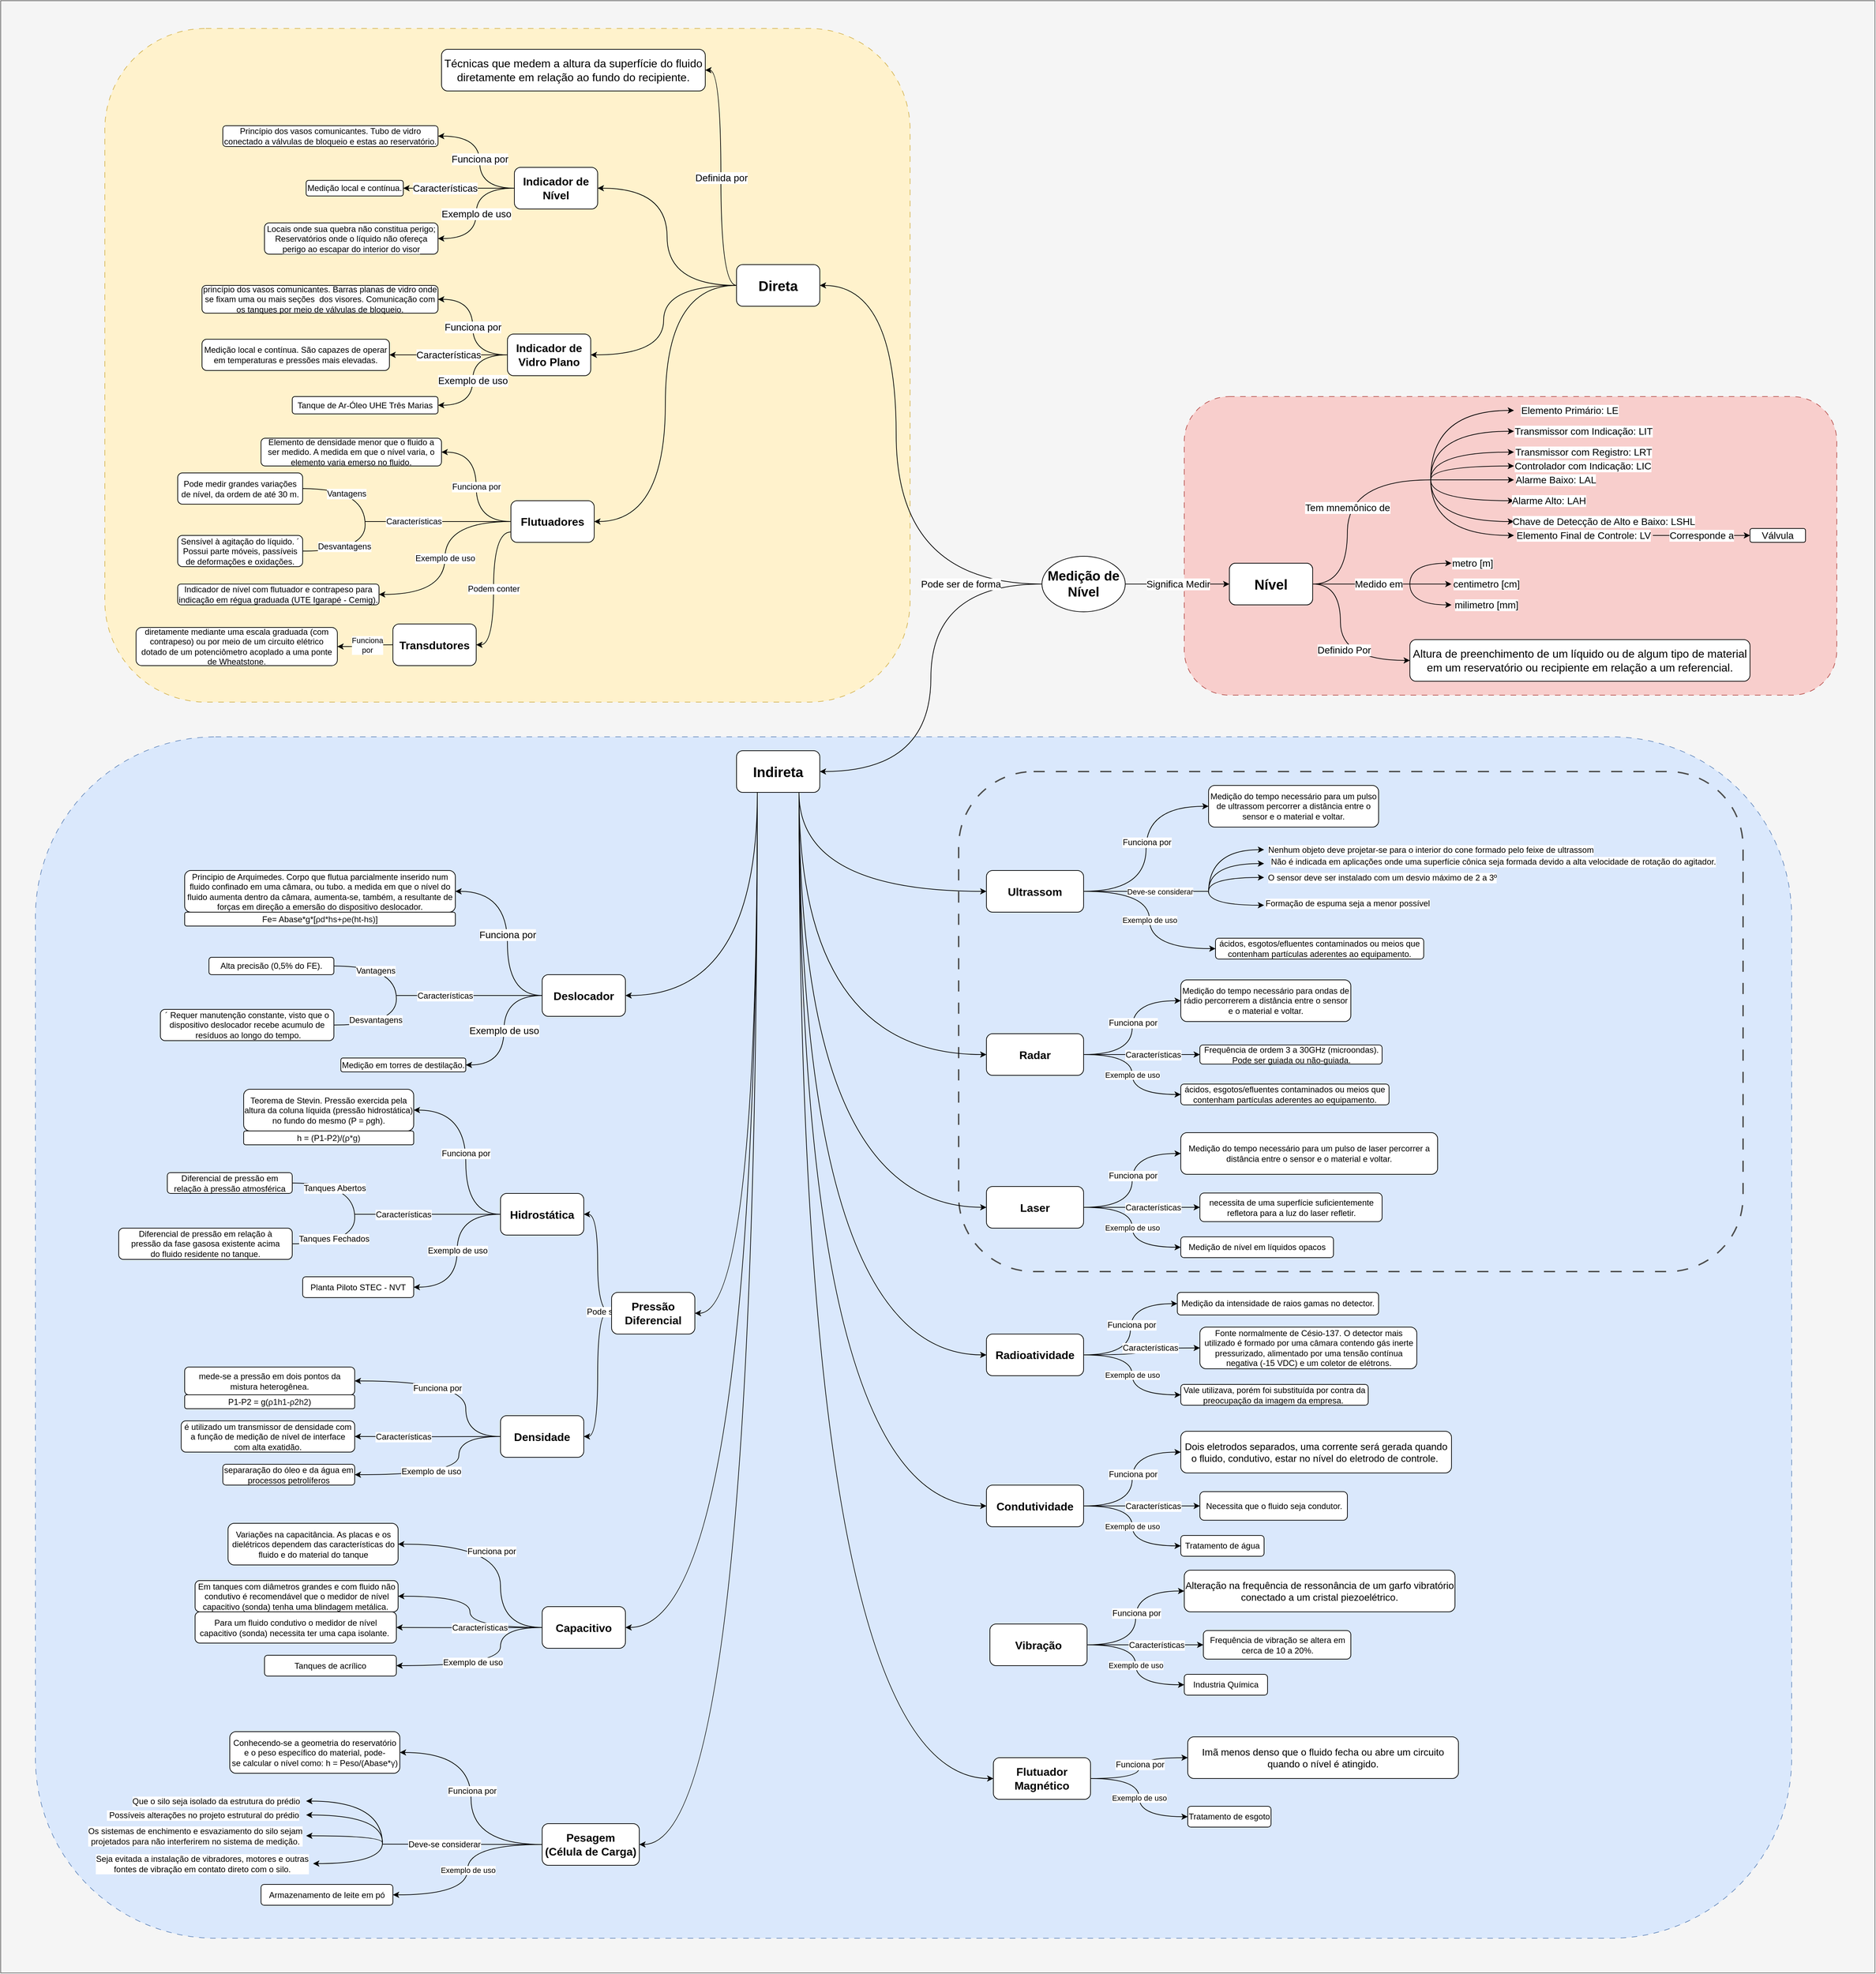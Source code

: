 <mxfile version="24.5.2" type="github">
  <diagram name="Página-1" id="S-Tu2e_NNQtqXUpJ0CWE">
    <mxGraphModel dx="5045" dy="2710" grid="1" gridSize="10" guides="1" tooltips="1" connect="1" arrows="1" fold="1" page="1" pageScale="1" pageWidth="2700" pageHeight="2840" math="0" shadow="0">
      <root>
        <mxCell id="0" />
        <mxCell id="1" parent="0" />
        <mxCell id="Fq2PC_y8aCaqW_k13u-T-583" value="" style="group" vertex="1" connectable="0" parent="1">
          <mxGeometry width="2700" height="2840" as="geometry" />
        </mxCell>
        <mxCell id="Fq2PC_y8aCaqW_k13u-T-582" value="" style="rounded=0;whiteSpace=wrap;html=1;fillColor=#f5f5f5;fontColor=#333333;strokeColor=#666666;" vertex="1" parent="Fq2PC_y8aCaqW_k13u-T-583">
          <mxGeometry width="2700" height="2840" as="geometry" />
        </mxCell>
        <mxCell id="Fq2PC_y8aCaqW_k13u-T-579" value="&lt;span style=&quot;color: rgba(0, 0, 0, 0); font-family: monospace; font-size: 0px; text-align: start; text-wrap: nowrap;&quot;&gt;%3CmxGraphModel%3E%3Croot%3E%3CmxCell%20id%3D%220%22%2F%3E%3CmxCell%20id%3D%221%22%20parent%3D%220%22%2F%3E%3CmxCell%20id%3D%222%22%20value%3D%22%22%20style%3D%22rounded%3D1%3BwhiteSpace%3Dwrap%3Bhtml%3D1%3BfillColor%3D%23fff2cc%3BstrokeColor%3D%23d6b656%3Bdashed%3D1%3BdashPattern%3D8%208%3B%22%20vertex%3D%221%22%20parent%3D%221%22%3E%3CmxGeometry%20x%3D%22100%22%20y%3D%2225%22%20width%3D%221740%22%20height%3D%222115%22%20as%3D%22geometry%22%2F%3E%3C%2FmxCell%3E%3C%2Froot%3E%3C%2FmxGraphModel%3E&lt;/span&gt;" style="rounded=1;whiteSpace=wrap;html=1;fillColor=#dae8fc;strokeColor=#6c8ebf;dashed=1;dashPattern=8 8;" vertex="1" parent="Fq2PC_y8aCaqW_k13u-T-583">
          <mxGeometry x="50" y="1060" width="2530" height="1730" as="geometry" />
        </mxCell>
        <mxCell id="Fq2PC_y8aCaqW_k13u-T-581" value="&lt;span style=&quot;color: rgba(0, 0, 0, 0); font-family: monospace; font-size: 0px; text-align: start; text-wrap: nowrap;&quot;&gt;%3CmxGraphModel%3E%3Croot%3E%3CmxCell%20id%3D%220%22%2F%3E%3CmxCell%20id%3D%221%22%20parent%3D%220%22%2F%3E%3CmxCell%20id%3D%222%22%20value%3D%22%22%20style%3D%22rounded%3D1%3BwhiteSpace%3Dwrap%3Bhtml%3D1%3BfillColor%3D%23fff2cc%3BstrokeColor%3D%23d6b656%3Bdashed%3D1%3BdashPattern%3D8%208%3B%22%20vertex%3D%221%22%20parent%3D%221%22%3E%3CmxGeometry%20x%3D%22100%22%20y%3D%2225%22%20width%3D%221740%22%20height%3D%222115%22%20as%3D%22geometry%22%2F%3E%3C%2FmxCell%3E%3C%2Froot%3E%3C%2FmxGraphModel%3E&lt;/span&gt;" style="rounded=1;whiteSpace=wrap;html=1;dashed=1;dashPattern=8 8;fillColor=none;strokeColor=#4D4D4D;strokeWidth=2;" vertex="1" parent="Fq2PC_y8aCaqW_k13u-T-583">
          <mxGeometry x="1380" y="1110" width="1130" height="720" as="geometry" />
        </mxCell>
        <mxCell id="Fq2PC_y8aCaqW_k13u-T-578" value="" style="rounded=1;whiteSpace=wrap;html=1;fillColor=#f8cecc;strokeColor=#b85450;dashed=1;dashPattern=8 8;" vertex="1" parent="Fq2PC_y8aCaqW_k13u-T-583">
          <mxGeometry x="1705" y="570" width="940" height="430" as="geometry" />
        </mxCell>
        <mxCell id="Fq2PC_y8aCaqW_k13u-T-576" value="" style="rounded=1;whiteSpace=wrap;html=1;fillColor=#fff2cc;strokeColor=#d6b656;dashed=1;dashPattern=8 8;" vertex="1" parent="Fq2PC_y8aCaqW_k13u-T-583">
          <mxGeometry x="150" y="40" width="1160" height="970" as="geometry" />
        </mxCell>
        <mxCell id="Fq2PC_y8aCaqW_k13u-T-261" value="&lt;font style=&quot;font-size: 14px;&quot;&gt;Significa Medir&lt;/font&gt;" style="edgeStyle=orthogonalEdgeStyle;rounded=0;orthogonalLoop=1;jettySize=auto;html=1;exitX=1;exitY=0.5;exitDx=0;exitDy=0;entryX=0;entryY=0.5;entryDx=0;entryDy=0;curved=1;" edge="1" parent="Fq2PC_y8aCaqW_k13u-T-583" source="Fq2PC_y8aCaqW_k13u-T-259" target="Fq2PC_y8aCaqW_k13u-T-260">
          <mxGeometry x="0.007" relative="1" as="geometry">
            <mxPoint as="offset" />
          </mxGeometry>
        </mxCell>
        <mxCell id="Fq2PC_y8aCaqW_k13u-T-371" style="edgeStyle=orthogonalEdgeStyle;curved=1;rounded=0;orthogonalLoop=1;jettySize=auto;html=1;exitX=0;exitY=0.5;exitDx=0;exitDy=0;entryX=1;entryY=0.5;entryDx=0;entryDy=0;strokeColor=default;align=center;verticalAlign=middle;fontFamily=Helvetica;fontSize=11;fontColor=default;labelBackgroundColor=default;endArrow=classic;" edge="1" parent="Fq2PC_y8aCaqW_k13u-T-583" source="Fq2PC_y8aCaqW_k13u-T-259" target="Fq2PC_y8aCaqW_k13u-T-370">
          <mxGeometry relative="1" as="geometry">
            <Array as="points">
              <mxPoint x="1290" y="840" />
              <mxPoint x="1290" y="410" />
            </Array>
          </mxGeometry>
        </mxCell>
        <mxCell id="Fq2PC_y8aCaqW_k13u-T-414" style="edgeStyle=orthogonalEdgeStyle;curved=1;rounded=0;orthogonalLoop=1;jettySize=auto;html=1;exitX=0;exitY=0.5;exitDx=0;exitDy=0;entryX=1;entryY=0.5;entryDx=0;entryDy=0;strokeColor=default;align=center;verticalAlign=middle;fontFamily=Helvetica;fontSize=11;fontColor=default;labelBackgroundColor=default;endArrow=classic;" edge="1" parent="Fq2PC_y8aCaqW_k13u-T-583" source="Fq2PC_y8aCaqW_k13u-T-259" target="Fq2PC_y8aCaqW_k13u-T-375">
          <mxGeometry relative="1" as="geometry" />
        </mxCell>
        <mxCell id="Fq2PC_y8aCaqW_k13u-T-415" value="&lt;span style=&quot;font-size: 14px;&quot;&gt;Pode ser de forma&lt;/span&gt;" style="edgeLabel;html=1;align=center;verticalAlign=middle;resizable=0;points=[];fontFamily=Helvetica;fontSize=11;fontColor=default;labelBackgroundColor=default;" vertex="1" connectable="0" parent="Fq2PC_y8aCaqW_k13u-T-414">
          <mxGeometry x="-0.665" y="21" relative="1" as="geometry">
            <mxPoint x="-18" y="-21" as="offset" />
          </mxGeometry>
        </mxCell>
        <mxCell id="Fq2PC_y8aCaqW_k13u-T-259" value="&lt;p&gt;&lt;b&gt;&lt;font style=&quot;font-size: 19px;&quot;&gt;Medição de Nível&lt;/font&gt;&lt;/b&gt;&lt;/p&gt;" style="ellipse;whiteSpace=wrap;html=1;" vertex="1" parent="Fq2PC_y8aCaqW_k13u-T-583">
          <mxGeometry x="1500" y="800" width="120" height="80" as="geometry" />
        </mxCell>
        <mxCell id="Fq2PC_y8aCaqW_k13u-T-262" style="edgeStyle=orthogonalEdgeStyle;rounded=0;orthogonalLoop=1;jettySize=auto;html=1;exitX=1;exitY=0.5;exitDx=0;exitDy=0;curved=1;entryX=0;entryY=0.5;entryDx=0;entryDy=0;" edge="1" parent="Fq2PC_y8aCaqW_k13u-T-583" source="Fq2PC_y8aCaqW_k13u-T-260" target="Fq2PC_y8aCaqW_k13u-T-266">
          <mxGeometry relative="1" as="geometry">
            <mxPoint x="2060" y="840" as="targetPoint" />
            <Array as="points">
              <mxPoint x="1930" y="840" />
              <mxPoint x="1930" y="950" />
            </Array>
          </mxGeometry>
        </mxCell>
        <mxCell id="Fq2PC_y8aCaqW_k13u-T-265" value="&lt;font style=&quot;font-size: 14px;&quot;&gt;Definido Por&lt;/font&gt;" style="edgeLabel;html=1;align=center;verticalAlign=middle;resizable=0;points=[];" vertex="1" connectable="0" parent="Fq2PC_y8aCaqW_k13u-T-262">
          <mxGeometry x="-0.121" relative="1" as="geometry">
            <mxPoint x="5" y="25" as="offset" />
          </mxGeometry>
        </mxCell>
        <mxCell id="Fq2PC_y8aCaqW_k13u-T-286" value="&lt;font style=&quot;font-size: 14px;&quot;&gt;Tem mnemônico de&lt;/font&gt;" style="edgeStyle=orthogonalEdgeStyle;curved=1;rounded=0;orthogonalLoop=1;jettySize=auto;html=1;exitX=1;exitY=0.5;exitDx=0;exitDy=0;strokeColor=default;align=center;verticalAlign=middle;fontFamily=Helvetica;fontSize=11;fontColor=default;labelBackgroundColor=default;endArrow=none;endFill=0;" edge="1" parent="Fq2PC_y8aCaqW_k13u-T-583" source="Fq2PC_y8aCaqW_k13u-T-260">
          <mxGeometry relative="1" as="geometry">
            <mxPoint x="2060" y="690" as="targetPoint" />
            <Array as="points">
              <mxPoint x="1940" y="840" />
              <mxPoint x="1940" y="690" />
            </Array>
          </mxGeometry>
        </mxCell>
        <mxCell id="Fq2PC_y8aCaqW_k13u-T-260" value="&lt;font style=&quot;font-size: 16px;&quot;&gt;&lt;b&gt;Nível&lt;/b&gt;&lt;/font&gt;" style="rounded=1;whiteSpace=wrap;html=1;" vertex="1" parent="Fq2PC_y8aCaqW_k13u-T-583">
          <mxGeometry x="1770" y="810" width="120" height="60" as="geometry" />
        </mxCell>
        <mxCell id="Fq2PC_y8aCaqW_k13u-T-266" value="&lt;font style=&quot;font-size: 16px;&quot;&gt;Altura de preenchimento de um líquido ou de algum tipo de material em um reservatório ou recipiente em relação a um referencial.&lt;/font&gt;" style="rounded=1;whiteSpace=wrap;html=1;fontFamily=Helvetica;fontSize=11;fontColor=default;labelBackgroundColor=default;" vertex="1" parent="Fq2PC_y8aCaqW_k13u-T-583">
          <mxGeometry x="2030" y="920" width="490" height="60" as="geometry" />
        </mxCell>
        <mxCell id="Fq2PC_y8aCaqW_k13u-T-267" value="" style="endArrow=classic;html=1;rounded=0;strokeColor=default;align=center;verticalAlign=middle;fontFamily=Helvetica;fontSize=11;fontColor=default;labelBackgroundColor=default;edgeStyle=orthogonalEdgeStyle;curved=1;" edge="1" parent="Fq2PC_y8aCaqW_k13u-T-583">
          <mxGeometry relative="1" as="geometry">
            <mxPoint x="2060" y="688.82" as="sourcePoint" />
            <mxPoint x="2180" y="590" as="targetPoint" />
            <Array as="points">
              <mxPoint x="2060" y="590" />
            </Array>
          </mxGeometry>
        </mxCell>
        <mxCell id="Fq2PC_y8aCaqW_k13u-T-268" value="&lt;font style=&quot;font-size: 14px;&quot;&gt;Elemento Primário: LE&lt;/font&gt;" style="edgeLabel;resizable=0;html=1;;align=center;verticalAlign=middle;fontFamily=Helvetica;fontSize=11;fontColor=default;labelBackgroundColor=default;" connectable="0" vertex="1" parent="Fq2PC_y8aCaqW_k13u-T-267">
          <mxGeometry relative="1" as="geometry">
            <mxPoint x="189" as="offset" />
          </mxGeometry>
        </mxCell>
        <mxCell id="Fq2PC_y8aCaqW_k13u-T-269" value="" style="endArrow=classic;html=1;rounded=0;strokeColor=default;align=center;verticalAlign=middle;fontFamily=Helvetica;fontSize=11;fontColor=default;labelBackgroundColor=default;edgeStyle=orthogonalEdgeStyle;curved=1;" edge="1" parent="Fq2PC_y8aCaqW_k13u-T-583">
          <mxGeometry relative="1" as="geometry">
            <mxPoint x="2060" y="690" as="sourcePoint" />
            <mxPoint x="2180" y="620" as="targetPoint" />
            <Array as="points">
              <mxPoint x="2060" y="620" />
              <mxPoint x="2180" y="620" />
            </Array>
          </mxGeometry>
        </mxCell>
        <mxCell id="Fq2PC_y8aCaqW_k13u-T-270" value="&lt;font style=&quot;font-size: 14px;&quot;&gt;Transmissor com Indicação: LIT&lt;/font&gt;" style="edgeLabel;resizable=0;html=1;;align=center;verticalAlign=middle;fontFamily=Helvetica;fontSize=11;fontColor=default;labelBackgroundColor=default;" connectable="0" vertex="1" parent="Fq2PC_y8aCaqW_k13u-T-269">
          <mxGeometry relative="1" as="geometry">
            <mxPoint x="195" as="offset" />
          </mxGeometry>
        </mxCell>
        <mxCell id="Fq2PC_y8aCaqW_k13u-T-271" value="" style="endArrow=classic;html=1;rounded=0;strokeColor=default;align=center;verticalAlign=middle;fontFamily=Helvetica;fontSize=11;fontColor=default;labelBackgroundColor=default;edgeStyle=orthogonalEdgeStyle;curved=1;" edge="1" parent="Fq2PC_y8aCaqW_k13u-T-583">
          <mxGeometry relative="1" as="geometry">
            <mxPoint x="2060" y="690" as="sourcePoint" />
            <mxPoint x="2180" y="650" as="targetPoint" />
            <Array as="points">
              <mxPoint x="2060" y="650" />
              <mxPoint x="2180" y="650" />
            </Array>
          </mxGeometry>
        </mxCell>
        <mxCell id="Fq2PC_y8aCaqW_k13u-T-272" value="&lt;font style=&quot;font-size: 14px;&quot;&gt;Transmissor com Registro: LRT&lt;/font&gt;" style="edgeLabel;resizable=0;html=1;;align=center;verticalAlign=middle;fontFamily=Helvetica;fontSize=11;fontColor=default;labelBackgroundColor=default;" connectable="0" vertex="1" parent="Fq2PC_y8aCaqW_k13u-T-271">
          <mxGeometry relative="1" as="geometry">
            <mxPoint x="180" as="offset" />
          </mxGeometry>
        </mxCell>
        <mxCell id="Fq2PC_y8aCaqW_k13u-T-273" value="" style="endArrow=classic;html=1;rounded=0;strokeColor=default;align=center;verticalAlign=middle;fontFamily=Helvetica;fontSize=11;fontColor=default;labelBackgroundColor=default;edgeStyle=orthogonalEdgeStyle;curved=1;" edge="1" parent="Fq2PC_y8aCaqW_k13u-T-583">
          <mxGeometry relative="1" as="geometry">
            <mxPoint x="2060" y="690" as="sourcePoint" />
            <mxPoint x="2180" y="670" as="targetPoint" />
            <Array as="points">
              <mxPoint x="2060" y="670" />
              <mxPoint x="2180" y="670" />
            </Array>
          </mxGeometry>
        </mxCell>
        <mxCell id="Fq2PC_y8aCaqW_k13u-T-274" value="&lt;font style=&quot;font-size: 14px;&quot;&gt;Controlador com Indicação: LIC&lt;/font&gt;" style="edgeLabel;resizable=0;html=1;;align=center;verticalAlign=middle;fontFamily=Helvetica;fontSize=11;fontColor=default;labelBackgroundColor=default;" connectable="0" vertex="1" parent="Fq2PC_y8aCaqW_k13u-T-273">
          <mxGeometry relative="1" as="geometry">
            <mxPoint x="169" as="offset" />
          </mxGeometry>
        </mxCell>
        <mxCell id="Fq2PC_y8aCaqW_k13u-T-275" value="" style="endArrow=classic;html=1;rounded=0;strokeColor=default;align=center;verticalAlign=middle;fontFamily=Helvetica;fontSize=11;fontColor=default;labelBackgroundColor=default;edgeStyle=orthogonalEdgeStyle;curved=1;" edge="1" parent="Fq2PC_y8aCaqW_k13u-T-583">
          <mxGeometry relative="1" as="geometry">
            <mxPoint x="2060" y="690" as="sourcePoint" />
            <mxPoint x="2180" y="690" as="targetPoint" />
            <Array as="points">
              <mxPoint x="2060" y="690" />
            </Array>
          </mxGeometry>
        </mxCell>
        <mxCell id="Fq2PC_y8aCaqW_k13u-T-276" value="&lt;font style=&quot;font-size: 14px;&quot;&gt;Alarme Baixo: LAL&lt;/font&gt;" style="edgeLabel;resizable=0;html=1;;align=center;verticalAlign=middle;fontFamily=Helvetica;fontSize=11;fontColor=default;labelBackgroundColor=default;" connectable="0" vertex="1" parent="Fq2PC_y8aCaqW_k13u-T-275">
          <mxGeometry relative="1" as="geometry">
            <mxPoint x="120" as="offset" />
          </mxGeometry>
        </mxCell>
        <mxCell id="Fq2PC_y8aCaqW_k13u-T-277" value="" style="endArrow=classic;html=1;rounded=0;strokeColor=default;align=center;verticalAlign=middle;fontFamily=Helvetica;fontSize=11;fontColor=default;labelBackgroundColor=default;edgeStyle=orthogonalEdgeStyle;curved=1;" edge="1" parent="Fq2PC_y8aCaqW_k13u-T-583">
          <mxGeometry relative="1" as="geometry">
            <mxPoint x="2060" y="690" as="sourcePoint" />
            <mxPoint x="2180" y="720" as="targetPoint" />
            <Array as="points">
              <mxPoint x="2060" y="720" />
              <mxPoint x="2180" y="720" />
            </Array>
          </mxGeometry>
        </mxCell>
        <mxCell id="Fq2PC_y8aCaqW_k13u-T-278" value="&lt;font style=&quot;font-size: 14px;&quot;&gt;Alarme Alto: LAH&lt;/font&gt;" style="edgeLabel;resizable=0;html=1;;align=center;verticalAlign=middle;fontFamily=Helvetica;fontSize=11;fontColor=default;labelBackgroundColor=default;" connectable="0" vertex="1" parent="Fq2PC_y8aCaqW_k13u-T-277">
          <mxGeometry relative="1" as="geometry">
            <mxPoint x="125" as="offset" />
          </mxGeometry>
        </mxCell>
        <mxCell id="Fq2PC_y8aCaqW_k13u-T-279" value="" style="endArrow=classic;html=1;rounded=0;strokeColor=default;align=center;verticalAlign=middle;fontFamily=Helvetica;fontSize=11;fontColor=default;labelBackgroundColor=default;edgeStyle=orthogonalEdgeStyle;curved=1;" edge="1" parent="Fq2PC_y8aCaqW_k13u-T-583">
          <mxGeometry relative="1" as="geometry">
            <mxPoint x="2060" y="690" as="sourcePoint" />
            <mxPoint x="2180" y="750" as="targetPoint" />
            <Array as="points">
              <mxPoint x="2060" y="750" />
              <mxPoint x="2180" y="750" />
            </Array>
          </mxGeometry>
        </mxCell>
        <mxCell id="Fq2PC_y8aCaqW_k13u-T-280" value="&lt;font style=&quot;font-size: 14px;&quot;&gt;Chave de Detecção de Alto e Baixo: LSHL&lt;/font&gt;" style="edgeLabel;resizable=0;html=1;;align=center;verticalAlign=middle;fontFamily=Helvetica;fontSize=11;fontColor=default;labelBackgroundColor=default;" connectable="0" vertex="1" parent="Fq2PC_y8aCaqW_k13u-T-279">
          <mxGeometry relative="1" as="geometry">
            <mxPoint x="219" as="offset" />
          </mxGeometry>
        </mxCell>
        <mxCell id="Fq2PC_y8aCaqW_k13u-T-281" value="" style="endArrow=classic;html=1;rounded=0;strokeColor=default;align=center;verticalAlign=middle;fontFamily=Helvetica;fontSize=11;fontColor=default;labelBackgroundColor=default;edgeStyle=orthogonalEdgeStyle;curved=1;" edge="1" parent="Fq2PC_y8aCaqW_k13u-T-583">
          <mxGeometry relative="1" as="geometry">
            <mxPoint x="2060" y="690" as="sourcePoint" />
            <mxPoint x="2180" y="770" as="targetPoint" />
            <Array as="points">
              <mxPoint x="2060" y="770" />
              <mxPoint x="2180" y="770" />
            </Array>
          </mxGeometry>
        </mxCell>
        <mxCell id="Fq2PC_y8aCaqW_k13u-T-282" value="&lt;font style=&quot;font-size: 14px;&quot;&gt;Elemento Final de Controle: LV&lt;/font&gt;" style="edgeLabel;resizable=0;html=1;;align=center;verticalAlign=middle;fontFamily=Helvetica;fontSize=11;fontColor=default;labelBackgroundColor=default;" connectable="0" vertex="1" parent="Fq2PC_y8aCaqW_k13u-T-281">
          <mxGeometry relative="1" as="geometry">
            <mxPoint x="200" as="offset" />
          </mxGeometry>
        </mxCell>
        <mxCell id="Fq2PC_y8aCaqW_k13u-T-283" value="" style="endArrow=classic;html=1;rounded=0;strokeColor=default;align=center;verticalAlign=middle;fontFamily=Helvetica;fontSize=11;fontColor=default;labelBackgroundColor=default;resizable=0;edgeStyle=orthogonalEdgeStyle;curved=1;entryX=0;entryY=0.5;entryDx=0;entryDy=0;" edge="1" parent="Fq2PC_y8aCaqW_k13u-T-583">
          <mxGeometry relative="1" as="geometry">
            <mxPoint x="2380" y="770" as="sourcePoint" />
            <mxPoint x="2520" y="770" as="targetPoint" />
          </mxGeometry>
        </mxCell>
        <mxCell id="Fq2PC_y8aCaqW_k13u-T-284" value="&lt;font style=&quot;font-size: 14px;&quot;&gt;Corresponde a&lt;/font&gt;" style="edgeLabel;resizable=0;html=1;;align=center;verticalAlign=middle;fontFamily=Helvetica;fontSize=11;fontColor=default;labelBackgroundColor=default;fillColor=none;gradientColor=none;" connectable="0" vertex="1" parent="Fq2PC_y8aCaqW_k13u-T-283">
          <mxGeometry relative="1" as="geometry" />
        </mxCell>
        <mxCell id="Fq2PC_y8aCaqW_k13u-T-285" value="&lt;div style=&quot;text-align: left;&quot;&gt;&lt;span style=&quot;font-size: 14px; text-wrap: nowrap; background-color: rgb(255, 255, 255);&quot;&gt;Válvula&lt;/span&gt;&lt;/div&gt;" style="whiteSpace=wrap;html=1;rounded=1;" vertex="1" parent="Fq2PC_y8aCaqW_k13u-T-583">
          <mxGeometry x="2520" y="760" width="80" height="20" as="geometry" />
        </mxCell>
        <mxCell id="Fq2PC_y8aCaqW_k13u-T-288" value="&lt;font style=&quot;font-size: 14px;&quot;&gt;Medido em&lt;/font&gt;" style="edgeStyle=orthogonalEdgeStyle;curved=1;rounded=0;orthogonalLoop=1;jettySize=auto;html=1;exitX=1;exitY=0.5;exitDx=0;exitDy=0;strokeColor=default;align=center;verticalAlign=middle;fontFamily=Helvetica;fontSize=11;fontColor=default;labelBackgroundColor=default;endArrow=none;endFill=0;" edge="1" parent="Fq2PC_y8aCaqW_k13u-T-583" source="Fq2PC_y8aCaqW_k13u-T-260">
          <mxGeometry relative="1" as="geometry">
            <mxPoint x="2080" y="840" as="targetPoint" />
            <mxPoint x="1900" y="850" as="sourcePoint" />
            <Array as="points">
              <mxPoint x="2080" y="840" />
            </Array>
          </mxGeometry>
        </mxCell>
        <mxCell id="Fq2PC_y8aCaqW_k13u-T-290" value="" style="endArrow=classic;html=1;rounded=0;strokeColor=default;align=center;verticalAlign=middle;fontFamily=Helvetica;fontSize=11;fontColor=default;labelBackgroundColor=default;edgeStyle=orthogonalEdgeStyle;curved=1;" edge="1" parent="Fq2PC_y8aCaqW_k13u-T-583">
          <mxGeometry relative="1" as="geometry">
            <mxPoint x="2030" y="840" as="sourcePoint" />
            <mxPoint x="2090" y="870" as="targetPoint" />
            <Array as="points">
              <mxPoint x="2030" y="870" />
            </Array>
          </mxGeometry>
        </mxCell>
        <mxCell id="Fq2PC_y8aCaqW_k13u-T-291" value="&lt;font style=&quot;font-size: 14px;&quot;&gt;milimetro [mm]&lt;/font&gt;" style="edgeLabel;resizable=0;html=1;;align=center;verticalAlign=middle;fontFamily=Helvetica;fontSize=11;fontColor=default;labelBackgroundColor=default;" connectable="0" vertex="1" parent="Fq2PC_y8aCaqW_k13u-T-290">
          <mxGeometry relative="1" as="geometry">
            <mxPoint x="95" as="offset" />
          </mxGeometry>
        </mxCell>
        <mxCell id="Fq2PC_y8aCaqW_k13u-T-292" value="" style="endArrow=classic;html=1;rounded=0;strokeColor=default;align=center;verticalAlign=middle;fontFamily=Helvetica;fontSize=11;fontColor=default;labelBackgroundColor=default;edgeStyle=orthogonalEdgeStyle;curved=1;" edge="1" parent="Fq2PC_y8aCaqW_k13u-T-583">
          <mxGeometry relative="1" as="geometry">
            <mxPoint x="2030" y="840" as="sourcePoint" />
            <mxPoint x="2090" y="840" as="targetPoint" />
            <Array as="points">
              <mxPoint x="2040" y="840" />
              <mxPoint x="2040" y="840" />
            </Array>
          </mxGeometry>
        </mxCell>
        <mxCell id="Fq2PC_y8aCaqW_k13u-T-293" value="&lt;font style=&quot;font-size: 14px;&quot;&gt;centimetro [cm]&lt;/font&gt;" style="edgeLabel;resizable=0;html=1;;align=center;verticalAlign=middle;fontFamily=Helvetica;fontSize=11;fontColor=default;labelBackgroundColor=default;" connectable="0" vertex="1" parent="Fq2PC_y8aCaqW_k13u-T-292">
          <mxGeometry relative="1" as="geometry">
            <mxPoint x="80" as="offset" />
          </mxGeometry>
        </mxCell>
        <mxCell id="Fq2PC_y8aCaqW_k13u-T-294" value="" style="endArrow=classic;html=1;rounded=0;strokeColor=default;align=center;verticalAlign=middle;fontFamily=Helvetica;fontSize=11;fontColor=default;labelBackgroundColor=default;edgeStyle=orthogonalEdgeStyle;curved=1;" edge="1" parent="Fq2PC_y8aCaqW_k13u-T-583">
          <mxGeometry relative="1" as="geometry">
            <mxPoint x="2030" y="840" as="sourcePoint" />
            <mxPoint x="2090" y="810" as="targetPoint" />
            <Array as="points">
              <mxPoint x="2030" y="810" />
            </Array>
          </mxGeometry>
        </mxCell>
        <mxCell id="Fq2PC_y8aCaqW_k13u-T-295" value="&lt;font style=&quot;font-size: 14px;&quot;&gt;metro [m]&lt;/font&gt;" style="edgeLabel;resizable=0;html=1;;align=center;verticalAlign=middle;fontFamily=Helvetica;fontSize=11;fontColor=default;labelBackgroundColor=default;" connectable="0" vertex="1" parent="Fq2PC_y8aCaqW_k13u-T-294">
          <mxGeometry relative="1" as="geometry">
            <mxPoint x="75" as="offset" />
          </mxGeometry>
        </mxCell>
        <mxCell id="Fq2PC_y8aCaqW_k13u-T-336" value="&lt;font size=&quot;1&quot; style=&quot;&quot;&gt;&lt;b style=&quot;font-size: 20px;&quot;&gt;Nível&lt;/b&gt;&lt;/font&gt;" style="rounded=1;whiteSpace=wrap;html=1;" vertex="1" parent="Fq2PC_y8aCaqW_k13u-T-583">
          <mxGeometry x="1770" y="810" width="120" height="60" as="geometry" />
        </mxCell>
        <mxCell id="Fq2PC_y8aCaqW_k13u-T-374" value="&lt;font style=&quot;font-size: 14px;&quot;&gt;Definida por&lt;/font&gt;" style="edgeStyle=orthogonalEdgeStyle;curved=1;rounded=0;orthogonalLoop=1;jettySize=auto;html=1;exitX=0;exitY=0.5;exitDx=0;exitDy=0;entryX=1;entryY=0.5;entryDx=0;entryDy=0;strokeColor=default;align=center;verticalAlign=middle;fontFamily=Helvetica;fontSize=11;fontColor=default;labelBackgroundColor=default;endArrow=classic;" edge="1" parent="Fq2PC_y8aCaqW_k13u-T-583" source="Fq2PC_y8aCaqW_k13u-T-370" target="Fq2PC_y8aCaqW_k13u-T-373">
          <mxGeometry relative="1" as="geometry" />
        </mxCell>
        <mxCell id="Fq2PC_y8aCaqW_k13u-T-378" style="edgeStyle=orthogonalEdgeStyle;curved=1;rounded=0;orthogonalLoop=1;jettySize=auto;html=1;exitX=0;exitY=0.5;exitDx=0;exitDy=0;entryX=1;entryY=0.5;entryDx=0;entryDy=0;strokeColor=default;align=center;verticalAlign=middle;fontFamily=Helvetica;fontSize=11;fontColor=default;labelBackgroundColor=default;endArrow=classic;" edge="1" parent="Fq2PC_y8aCaqW_k13u-T-583" source="Fq2PC_y8aCaqW_k13u-T-370" target="Fq2PC_y8aCaqW_k13u-T-377">
          <mxGeometry relative="1" as="geometry" />
        </mxCell>
        <mxCell id="Fq2PC_y8aCaqW_k13u-T-412" style="edgeStyle=orthogonalEdgeStyle;curved=1;rounded=0;orthogonalLoop=1;jettySize=auto;html=1;exitX=0;exitY=0.5;exitDx=0;exitDy=0;entryX=1;entryY=0.5;entryDx=0;entryDy=0;strokeColor=default;align=center;verticalAlign=middle;fontFamily=Helvetica;fontSize=11;fontColor=default;labelBackgroundColor=default;endArrow=classic;" edge="1" parent="Fq2PC_y8aCaqW_k13u-T-583" source="Fq2PC_y8aCaqW_k13u-T-370" target="Fq2PC_y8aCaqW_k13u-T-387">
          <mxGeometry relative="1" as="geometry" />
        </mxCell>
        <mxCell id="Fq2PC_y8aCaqW_k13u-T-413" style="edgeStyle=orthogonalEdgeStyle;curved=1;rounded=0;orthogonalLoop=1;jettySize=auto;html=1;exitX=0;exitY=0.5;exitDx=0;exitDy=0;entryX=1;entryY=0.5;entryDx=0;entryDy=0;strokeColor=default;align=center;verticalAlign=middle;fontFamily=Helvetica;fontSize=11;fontColor=default;labelBackgroundColor=default;endArrow=classic;" edge="1" parent="Fq2PC_y8aCaqW_k13u-T-583" source="Fq2PC_y8aCaqW_k13u-T-370" target="Fq2PC_y8aCaqW_k13u-T-397">
          <mxGeometry relative="1" as="geometry" />
        </mxCell>
        <mxCell id="Fq2PC_y8aCaqW_k13u-T-370" value="&lt;font size=&quot;1&quot; style=&quot;&quot;&gt;&lt;b style=&quot;font-size: 20px;&quot;&gt;Direta&lt;/b&gt;&lt;/font&gt;" style="rounded=1;whiteSpace=wrap;html=1;" vertex="1" parent="Fq2PC_y8aCaqW_k13u-T-583">
          <mxGeometry x="1060" y="380" width="120" height="60" as="geometry" />
        </mxCell>
        <mxCell id="Fq2PC_y8aCaqW_k13u-T-373" value="&lt;font style=&quot;font-size: 16px;&quot;&gt;Técnicas que medem a altura da superfície do fluido diretamente em relação ao fundo do recipiente.&lt;/font&gt;" style="rounded=1;whiteSpace=wrap;html=1;fontFamily=Helvetica;fontSize=11;fontColor=default;labelBackgroundColor=default;" vertex="1" parent="Fq2PC_y8aCaqW_k13u-T-583">
          <mxGeometry x="635" y="70" width="380" height="60" as="geometry" />
        </mxCell>
        <mxCell id="Fq2PC_y8aCaqW_k13u-T-478" style="edgeStyle=orthogonalEdgeStyle;curved=1;rounded=0;orthogonalLoop=1;jettySize=auto;html=1;exitX=0.25;exitY=1;exitDx=0;exitDy=0;entryX=1;entryY=0.5;entryDx=0;entryDy=0;strokeColor=default;align=center;verticalAlign=middle;fontFamily=Helvetica;fontSize=11;fontColor=default;labelBackgroundColor=default;endArrow=classic;" edge="1" parent="Fq2PC_y8aCaqW_k13u-T-583" source="Fq2PC_y8aCaqW_k13u-T-375" target="Fq2PC_y8aCaqW_k13u-T-420">
          <mxGeometry relative="1" as="geometry" />
        </mxCell>
        <mxCell id="Fq2PC_y8aCaqW_k13u-T-480" style="edgeStyle=orthogonalEdgeStyle;curved=1;rounded=0;orthogonalLoop=1;jettySize=auto;html=1;exitX=0.25;exitY=1;exitDx=0;exitDy=0;entryX=1;entryY=0.5;entryDx=0;entryDy=0;strokeColor=default;align=center;verticalAlign=middle;fontFamily=Helvetica;fontSize=11;fontColor=default;labelBackgroundColor=default;endArrow=classic;" edge="1" parent="Fq2PC_y8aCaqW_k13u-T-583" source="Fq2PC_y8aCaqW_k13u-T-375" target="Fq2PC_y8aCaqW_k13u-T-450">
          <mxGeometry relative="1" as="geometry" />
        </mxCell>
        <mxCell id="Fq2PC_y8aCaqW_k13u-T-481" style="edgeStyle=orthogonalEdgeStyle;curved=1;rounded=0;orthogonalLoop=1;jettySize=auto;html=1;exitX=0.25;exitY=1;exitDx=0;exitDy=0;entryX=1;entryY=0.5;entryDx=0;entryDy=0;strokeColor=default;align=center;verticalAlign=middle;fontFamily=Helvetica;fontSize=11;fontColor=default;labelBackgroundColor=default;endArrow=classic;" edge="1" parent="Fq2PC_y8aCaqW_k13u-T-583" source="Fq2PC_y8aCaqW_k13u-T-375" target="Fq2PC_y8aCaqW_k13u-T-469">
          <mxGeometry relative="1" as="geometry" />
        </mxCell>
        <mxCell id="Fq2PC_y8aCaqW_k13u-T-498" style="edgeStyle=orthogonalEdgeStyle;curved=1;rounded=0;orthogonalLoop=1;jettySize=auto;html=1;exitX=0.25;exitY=1;exitDx=0;exitDy=0;entryX=1;entryY=0.5;entryDx=0;entryDy=0;strokeColor=default;align=center;verticalAlign=middle;fontFamily=Helvetica;fontSize=11;fontColor=default;labelBackgroundColor=default;endArrow=classic;" edge="1" parent="Fq2PC_y8aCaqW_k13u-T-583" source="Fq2PC_y8aCaqW_k13u-T-375" target="Fq2PC_y8aCaqW_k13u-T-482">
          <mxGeometry relative="1" as="geometry" />
        </mxCell>
        <mxCell id="Fq2PC_y8aCaqW_k13u-T-543" style="edgeStyle=orthogonalEdgeStyle;curved=1;rounded=0;orthogonalLoop=1;jettySize=auto;html=1;exitX=0.75;exitY=1;exitDx=0;exitDy=0;entryX=0;entryY=0.5;entryDx=0;entryDy=0;strokeColor=default;align=center;verticalAlign=middle;fontFamily=Helvetica;fontSize=11;fontColor=default;labelBackgroundColor=default;endArrow=classic;" edge="1" parent="Fq2PC_y8aCaqW_k13u-T-583" source="Fq2PC_y8aCaqW_k13u-T-375" target="Fq2PC_y8aCaqW_k13u-T-539">
          <mxGeometry relative="1" as="geometry" />
        </mxCell>
        <mxCell id="Fq2PC_y8aCaqW_k13u-T-544" style="edgeStyle=orthogonalEdgeStyle;curved=1;rounded=0;orthogonalLoop=1;jettySize=auto;html=1;exitX=0.75;exitY=1;exitDx=0;exitDy=0;entryX=0;entryY=0.5;entryDx=0;entryDy=0;strokeColor=default;align=center;verticalAlign=middle;fontFamily=Helvetica;fontSize=11;fontColor=default;labelBackgroundColor=default;endArrow=classic;" edge="1" parent="Fq2PC_y8aCaqW_k13u-T-583" source="Fq2PC_y8aCaqW_k13u-T-375" target="Fq2PC_y8aCaqW_k13u-T-530">
          <mxGeometry relative="1" as="geometry" />
        </mxCell>
        <mxCell id="Fq2PC_y8aCaqW_k13u-T-545" style="edgeStyle=orthogonalEdgeStyle;curved=1;rounded=0;orthogonalLoop=1;jettySize=auto;html=1;exitX=0.75;exitY=1;exitDx=0;exitDy=0;entryX=0;entryY=0.5;entryDx=0;entryDy=0;strokeColor=default;align=center;verticalAlign=middle;fontFamily=Helvetica;fontSize=11;fontColor=default;labelBackgroundColor=default;endArrow=classic;" edge="1" parent="Fq2PC_y8aCaqW_k13u-T-583" source="Fq2PC_y8aCaqW_k13u-T-375" target="Fq2PC_y8aCaqW_k13u-T-515">
          <mxGeometry relative="1" as="geometry" />
        </mxCell>
        <mxCell id="Fq2PC_y8aCaqW_k13u-T-546" style="edgeStyle=orthogonalEdgeStyle;curved=1;rounded=0;orthogonalLoop=1;jettySize=auto;html=1;exitX=0.75;exitY=1;exitDx=0;exitDy=0;entryX=0;entryY=0.5;entryDx=0;entryDy=0;strokeColor=default;align=center;verticalAlign=middle;fontFamily=Helvetica;fontSize=11;fontColor=default;labelBackgroundColor=default;endArrow=classic;" edge="1" parent="Fq2PC_y8aCaqW_k13u-T-583" source="Fq2PC_y8aCaqW_k13u-T-375" target="Fq2PC_y8aCaqW_k13u-T-503">
          <mxGeometry relative="1" as="geometry" />
        </mxCell>
        <mxCell id="Fq2PC_y8aCaqW_k13u-T-556" style="edgeStyle=orthogonalEdgeStyle;curved=1;rounded=0;orthogonalLoop=1;jettySize=auto;html=1;exitX=0.75;exitY=1;exitDx=0;exitDy=0;entryX=0;entryY=0.5;entryDx=0;entryDy=0;strokeColor=default;align=center;verticalAlign=middle;fontFamily=Helvetica;fontSize=11;fontColor=default;labelBackgroundColor=default;endArrow=classic;" edge="1" parent="Fq2PC_y8aCaqW_k13u-T-583" source="Fq2PC_y8aCaqW_k13u-T-375" target="Fq2PC_y8aCaqW_k13u-T-552">
          <mxGeometry relative="1" as="geometry" />
        </mxCell>
        <mxCell id="Fq2PC_y8aCaqW_k13u-T-575" style="edgeStyle=orthogonalEdgeStyle;curved=1;rounded=0;orthogonalLoop=1;jettySize=auto;html=1;exitX=0.75;exitY=1;exitDx=0;exitDy=0;entryX=0;entryY=0.5;entryDx=0;entryDy=0;strokeColor=default;align=center;verticalAlign=middle;fontFamily=Helvetica;fontSize=11;fontColor=default;labelBackgroundColor=default;endArrow=classic;" edge="1" parent="Fq2PC_y8aCaqW_k13u-T-583" source="Fq2PC_y8aCaqW_k13u-T-375" target="Fq2PC_y8aCaqW_k13u-T-571">
          <mxGeometry relative="1" as="geometry" />
        </mxCell>
        <mxCell id="Fq2PC_y8aCaqW_k13u-T-375" value="&lt;font size=&quot;1&quot; style=&quot;&quot;&gt;&lt;b style=&quot;font-size: 20px;&quot;&gt;Indireta&lt;/b&gt;&lt;/font&gt;" style="rounded=1;whiteSpace=wrap;html=1;" vertex="1" parent="Fq2PC_y8aCaqW_k13u-T-583">
          <mxGeometry x="1060" y="1080" width="120" height="60" as="geometry" />
        </mxCell>
        <mxCell id="Fq2PC_y8aCaqW_k13u-T-385" value="&lt;font style=&quot;font-size: 14px;&quot;&gt;Funciona por&lt;/font&gt;" style="edgeStyle=orthogonalEdgeStyle;curved=1;rounded=0;orthogonalLoop=1;jettySize=auto;html=1;exitX=0;exitY=0.5;exitDx=0;exitDy=0;entryX=1;entryY=0.5;entryDx=0;entryDy=0;strokeColor=default;align=center;verticalAlign=middle;fontFamily=Helvetica;fontSize=11;fontColor=default;labelBackgroundColor=default;endArrow=classic;" edge="1" parent="Fq2PC_y8aCaqW_k13u-T-583" source="Fq2PC_y8aCaqW_k13u-T-387" target="Fq2PC_y8aCaqW_k13u-T-388">
          <mxGeometry relative="1" as="geometry" />
        </mxCell>
        <mxCell id="Fq2PC_y8aCaqW_k13u-T-386" value="&lt;font style=&quot;font-size: 14px;&quot;&gt;Características&lt;/font&gt;" style="edgeStyle=orthogonalEdgeStyle;curved=1;rounded=0;orthogonalLoop=1;jettySize=auto;html=1;exitX=0;exitY=0.5;exitDx=0;exitDy=0;entryX=1;entryY=0.5;entryDx=0;entryDy=0;strokeColor=default;align=center;verticalAlign=middle;fontFamily=Helvetica;fontSize=11;fontColor=default;labelBackgroundColor=default;endArrow=classic;" edge="1" parent="Fq2PC_y8aCaqW_k13u-T-583" source="Fq2PC_y8aCaqW_k13u-T-387" target="Fq2PC_y8aCaqW_k13u-T-389">
          <mxGeometry relative="1" as="geometry" />
        </mxCell>
        <mxCell id="Fq2PC_y8aCaqW_k13u-T-387" value="&lt;font style=&quot;font-size: 16px;&quot;&gt;&lt;b&gt;Indicador de Vidro Plano&lt;/b&gt;&lt;/font&gt;" style="rounded=1;whiteSpace=wrap;html=1;" vertex="1" parent="Fq2PC_y8aCaqW_k13u-T-583">
          <mxGeometry x="730" y="480" width="120" height="60" as="geometry" />
        </mxCell>
        <mxCell id="Fq2PC_y8aCaqW_k13u-T-388" value="princípio dos vasos comunicantes. Barras planas de vidro onde se fixam uma ou mais seções&amp;nbsp; dos visores. Comunicação com os tanques por meio de válvulas de bloqueio." style="rounded=1;whiteSpace=wrap;html=1;" vertex="1" parent="Fq2PC_y8aCaqW_k13u-T-583">
          <mxGeometry x="290" y="410" width="340" height="40" as="geometry" />
        </mxCell>
        <mxCell id="Fq2PC_y8aCaqW_k13u-T-389" value="Medição local e contínua. São capazes de operar em temperaturas e pressões mais elevadas." style="rounded=1;whiteSpace=wrap;html=1;" vertex="1" parent="Fq2PC_y8aCaqW_k13u-T-583">
          <mxGeometry x="290" y="487.5" width="270" height="45" as="geometry" />
        </mxCell>
        <mxCell id="Fq2PC_y8aCaqW_k13u-T-380" value="&lt;font style=&quot;font-size: 14px;&quot;&gt;Funciona por&lt;/font&gt;" style="edgeStyle=orthogonalEdgeStyle;curved=1;rounded=0;orthogonalLoop=1;jettySize=auto;html=1;exitX=0;exitY=0.5;exitDx=0;exitDy=0;entryX=1;entryY=0.5;entryDx=0;entryDy=0;strokeColor=default;align=center;verticalAlign=middle;fontFamily=Helvetica;fontSize=11;fontColor=default;labelBackgroundColor=default;endArrow=classic;" edge="1" parent="Fq2PC_y8aCaqW_k13u-T-583" source="Fq2PC_y8aCaqW_k13u-T-377" target="Fq2PC_y8aCaqW_k13u-T-379">
          <mxGeometry relative="1" as="geometry">
            <Array as="points">
              <mxPoint x="690" y="270" />
              <mxPoint x="690" y="195" />
            </Array>
          </mxGeometry>
        </mxCell>
        <mxCell id="Fq2PC_y8aCaqW_k13u-T-382" value="&lt;font style=&quot;font-size: 14px;&quot;&gt;Características&lt;/font&gt;" style="edgeStyle=orthogonalEdgeStyle;curved=1;rounded=0;orthogonalLoop=1;jettySize=auto;html=1;exitX=0;exitY=0.5;exitDx=0;exitDy=0;entryX=1;entryY=0.5;entryDx=0;entryDy=0;strokeColor=default;align=center;verticalAlign=middle;fontFamily=Helvetica;fontSize=11;fontColor=default;labelBackgroundColor=default;endArrow=classic;" edge="1" parent="Fq2PC_y8aCaqW_k13u-T-583" source="Fq2PC_y8aCaqW_k13u-T-377" target="Fq2PC_y8aCaqW_k13u-T-381">
          <mxGeometry x="0.25" relative="1" as="geometry">
            <mxPoint as="offset" />
          </mxGeometry>
        </mxCell>
        <mxCell id="Fq2PC_y8aCaqW_k13u-T-391" value="&lt;font style=&quot;font-size: 14px;&quot;&gt;Exemplo de uso&lt;/font&gt;" style="edgeStyle=orthogonalEdgeStyle;curved=1;rounded=0;orthogonalLoop=1;jettySize=auto;html=1;exitX=0;exitY=0.5;exitDx=0;exitDy=0;entryX=1;entryY=0.5;entryDx=0;entryDy=0;strokeColor=default;align=center;verticalAlign=middle;fontFamily=Helvetica;fontSize=11;fontColor=default;labelBackgroundColor=default;endArrow=classic;" edge="1" parent="Fq2PC_y8aCaqW_k13u-T-583" source="Fq2PC_y8aCaqW_k13u-T-377" target="Fq2PC_y8aCaqW_k13u-T-390">
          <mxGeometry relative="1" as="geometry" />
        </mxCell>
        <mxCell id="Fq2PC_y8aCaqW_k13u-T-377" value="&lt;font style=&quot;font-size: 16px;&quot;&gt;&lt;b&gt;Indicador de Nível&lt;/b&gt;&lt;/font&gt;" style="rounded=1;whiteSpace=wrap;html=1;" vertex="1" parent="Fq2PC_y8aCaqW_k13u-T-583">
          <mxGeometry x="740" y="240" width="120" height="60" as="geometry" />
        </mxCell>
        <mxCell id="Fq2PC_y8aCaqW_k13u-T-379" value="Princípio dos vasos comunicantes. Tubo de vidro conectado a válvulas de bloqueio e estas ao reservatório." style="rounded=1;whiteSpace=wrap;html=1;" vertex="1" parent="Fq2PC_y8aCaqW_k13u-T-583">
          <mxGeometry x="320" y="180" width="310" height="30" as="geometry" />
        </mxCell>
        <mxCell id="Fq2PC_y8aCaqW_k13u-T-381" value="Medição local e contínua." style="rounded=1;whiteSpace=wrap;html=1;" vertex="1" parent="Fq2PC_y8aCaqW_k13u-T-583">
          <mxGeometry x="440" y="258.75" width="140" height="22.5" as="geometry" />
        </mxCell>
        <mxCell id="Fq2PC_y8aCaqW_k13u-T-390" value="&lt;br&gt;&lt;span style=&quot;color: rgb(0, 0, 0); font-family: Helvetica; font-size: 12px; font-style: normal; font-variant-ligatures: normal; font-variant-caps: normal; font-weight: 400; letter-spacing: normal; orphans: 2; text-align: center; text-indent: 0px; text-transform: none; widows: 2; word-spacing: 0px; -webkit-text-stroke-width: 0px; white-space: normal; background-color: rgb(251, 251, 251); text-decoration-thickness: initial; text-decoration-style: initial; text-decoration-color: initial; display: inline !important; float: none;&quot;&gt;Locais onde sua quebra não constitua perigo; Reservatórios onde o líquido não ofereça perigo ao escapar do interior do visor&lt;/span&gt;&lt;div&gt;&lt;br/&gt;&lt;/div&gt;" style="rounded=1;whiteSpace=wrap;html=1;" vertex="1" parent="Fq2PC_y8aCaqW_k13u-T-583">
          <mxGeometry x="380" y="320" width="250" height="45" as="geometry" />
        </mxCell>
        <mxCell id="Fq2PC_y8aCaqW_k13u-T-392" value="&lt;div&gt;Tanque de Ar-Óleo UHE Três Marias&lt;/div&gt;" style="rounded=1;whiteSpace=wrap;html=1;" vertex="1" parent="Fq2PC_y8aCaqW_k13u-T-583">
          <mxGeometry x="420" y="570" width="210" height="25" as="geometry" />
        </mxCell>
        <mxCell id="Fq2PC_y8aCaqW_k13u-T-393" value="&lt;font style=&quot;font-size: 14px;&quot;&gt;Exemplo de uso&lt;/font&gt;" style="edgeStyle=orthogonalEdgeStyle;curved=1;rounded=0;orthogonalLoop=1;jettySize=auto;html=1;exitX=0;exitY=0.5;exitDx=0;exitDy=0;entryX=1;entryY=0.5;entryDx=0;entryDy=0;strokeColor=default;align=center;verticalAlign=middle;fontFamily=Helvetica;fontSize=11;fontColor=default;labelBackgroundColor=default;endArrow=classic;" edge="1" parent="Fq2PC_y8aCaqW_k13u-T-583" source="Fq2PC_y8aCaqW_k13u-T-387" target="Fq2PC_y8aCaqW_k13u-T-392">
          <mxGeometry relative="1" as="geometry">
            <mxPoint x="720" y="532.5" as="sourcePoint" />
            <mxPoint x="610" y="605.5" as="targetPoint" />
          </mxGeometry>
        </mxCell>
        <mxCell id="Fq2PC_y8aCaqW_k13u-T-395" value="&lt;font style=&quot;font-size: 12px;&quot;&gt;Funciona por&lt;/font&gt;" style="edgeStyle=orthogonalEdgeStyle;curved=1;rounded=0;orthogonalLoop=1;jettySize=auto;html=1;exitX=0;exitY=0.5;exitDx=0;exitDy=0;entryX=1;entryY=0.5;entryDx=0;entryDy=0;strokeColor=default;align=center;verticalAlign=middle;fontFamily=Helvetica;fontSize=11;fontColor=default;labelBackgroundColor=default;endArrow=classic;" edge="1" source="Fq2PC_y8aCaqW_k13u-T-397" target="Fq2PC_y8aCaqW_k13u-T-398" parent="Fq2PC_y8aCaqW_k13u-T-583">
          <mxGeometry relative="1" as="geometry" />
        </mxCell>
        <mxCell id="Fq2PC_y8aCaqW_k13u-T-396" value="&lt;font style=&quot;font-size: 12px;&quot;&gt;Características&lt;/font&gt;" style="edgeStyle=orthogonalEdgeStyle;curved=1;rounded=0;orthogonalLoop=1;jettySize=auto;html=1;exitX=0;exitY=0.5;exitDx=0;exitDy=0;strokeColor=default;align=center;verticalAlign=middle;fontFamily=Helvetica;fontSize=11;fontColor=default;labelBackgroundColor=default;endArrow=none;endFill=0;" edge="1" source="Fq2PC_y8aCaqW_k13u-T-397" parent="Fq2PC_y8aCaqW_k13u-T-583">
          <mxGeometry x="0.336" relative="1" as="geometry">
            <mxPoint x="525" y="750" as="targetPoint" />
            <mxPoint as="offset" />
          </mxGeometry>
        </mxCell>
        <mxCell id="Fq2PC_y8aCaqW_k13u-T-408" value="&lt;font style=&quot;font-size: 12px;&quot;&gt;Podem conter&lt;/font&gt;" style="edgeStyle=orthogonalEdgeStyle;curved=1;rounded=0;orthogonalLoop=1;jettySize=auto;html=1;exitX=0;exitY=0.75;exitDx=0;exitDy=0;entryX=1;entryY=0.5;entryDx=0;entryDy=0;strokeColor=default;align=center;verticalAlign=middle;fontFamily=Helvetica;fontSize=11;fontColor=default;labelBackgroundColor=default;endArrow=classic;" edge="1" parent="Fq2PC_y8aCaqW_k13u-T-583" source="Fq2PC_y8aCaqW_k13u-T-397" target="Fq2PC_y8aCaqW_k13u-T-407">
          <mxGeometry relative="1" as="geometry" />
        </mxCell>
        <mxCell id="Fq2PC_y8aCaqW_k13u-T-397" value="&lt;font style=&quot;font-size: 16px;&quot;&gt;&lt;b&gt;Flutuadores&lt;/b&gt;&lt;/font&gt;" style="rounded=1;whiteSpace=wrap;html=1;" vertex="1" parent="Fq2PC_y8aCaqW_k13u-T-583">
          <mxGeometry x="735" y="720" width="120" height="60" as="geometry" />
        </mxCell>
        <mxCell id="Fq2PC_y8aCaqW_k13u-T-398" value="Elemento de densidade menor que o fluido a ser medido. A medida em que o nível varia, o elemento varia emerso no fluido." style="rounded=1;whiteSpace=wrap;html=1;" vertex="1" parent="Fq2PC_y8aCaqW_k13u-T-583">
          <mxGeometry x="375" y="630" width="260" height="40" as="geometry" />
        </mxCell>
        <mxCell id="Fq2PC_y8aCaqW_k13u-T-406" value="&lt;font style=&quot;font-size: 12px;&quot;&gt;Desvantagens&lt;/font&gt;" style="edgeStyle=orthogonalEdgeStyle;curved=1;rounded=0;orthogonalLoop=1;jettySize=auto;html=1;exitX=1;exitY=0.5;exitDx=0;exitDy=0;strokeColor=default;align=center;verticalAlign=middle;fontFamily=Helvetica;fontSize=11;fontColor=default;labelBackgroundColor=default;endArrow=none;endFill=0;" edge="1" parent="Fq2PC_y8aCaqW_k13u-T-583" source="Fq2PC_y8aCaqW_k13u-T-399">
          <mxGeometry x="-0.059" y="7" relative="1" as="geometry">
            <mxPoint x="525" y="755" as="targetPoint" />
            <Array as="points">
              <mxPoint x="525" y="792" />
            </Array>
            <mxPoint as="offset" />
          </mxGeometry>
        </mxCell>
        <mxCell id="Fq2PC_y8aCaqW_k13u-T-399" value="Sensível à agitação do líquido.&amp;nbsp;´ Possui parte móveis, passíveis de deformações e oxidações." style="rounded=1;whiteSpace=wrap;html=1;" vertex="1" parent="Fq2PC_y8aCaqW_k13u-T-583">
          <mxGeometry x="255" y="770" width="180" height="45" as="geometry" />
        </mxCell>
        <mxCell id="Fq2PC_y8aCaqW_k13u-T-400" value="&lt;div&gt;Indicador de nível com flutuador e contrapeso para indicação em régua graduada (UTE Igarapé - Cemig).&lt;/div&gt;" style="rounded=1;whiteSpace=wrap;html=1;" vertex="1" parent="Fq2PC_y8aCaqW_k13u-T-583">
          <mxGeometry x="255" y="840" width="290" height="30" as="geometry" />
        </mxCell>
        <mxCell id="Fq2PC_y8aCaqW_k13u-T-401" value="&lt;font style=&quot;font-size: 12px;&quot;&gt;Exemplo de uso&lt;/font&gt;" style="edgeStyle=orthogonalEdgeStyle;curved=1;rounded=0;orthogonalLoop=1;jettySize=auto;html=1;exitX=0;exitY=0.5;exitDx=0;exitDy=0;entryX=1;entryY=0.5;entryDx=0;entryDy=0;strokeColor=default;align=center;verticalAlign=middle;fontFamily=Helvetica;fontSize=11;fontColor=default;labelBackgroundColor=default;endArrow=classic;" edge="1" source="Fq2PC_y8aCaqW_k13u-T-397" target="Fq2PC_y8aCaqW_k13u-T-400" parent="Fq2PC_y8aCaqW_k13u-T-583">
          <mxGeometry relative="1" as="geometry">
            <mxPoint x="725" y="772.5" as="sourcePoint" />
            <mxPoint x="615" y="845.5" as="targetPoint" />
          </mxGeometry>
        </mxCell>
        <mxCell id="Fq2PC_y8aCaqW_k13u-T-404" style="edgeStyle=orthogonalEdgeStyle;curved=1;rounded=0;orthogonalLoop=1;jettySize=auto;html=1;exitX=1;exitY=0.5;exitDx=0;exitDy=0;strokeColor=default;align=center;verticalAlign=middle;fontFamily=Helvetica;fontSize=11;fontColor=default;labelBackgroundColor=default;endArrow=none;endFill=0;" edge="1" parent="Fq2PC_y8aCaqW_k13u-T-583" source="Fq2PC_y8aCaqW_k13u-T-402">
          <mxGeometry relative="1" as="geometry">
            <mxPoint x="525" y="755" as="targetPoint" />
          </mxGeometry>
        </mxCell>
        <mxCell id="Fq2PC_y8aCaqW_k13u-T-405" value="&lt;font style=&quot;font-size: 12px;&quot;&gt;Vantagens&lt;/font&gt;" style="edgeLabel;html=1;align=center;verticalAlign=middle;resizable=0;points=[];fontFamily=Helvetica;fontSize=11;fontColor=default;labelBackgroundColor=default;" vertex="1" connectable="0" parent="Fq2PC_y8aCaqW_k13u-T-404">
          <mxGeometry x="-0.029" y="-5" relative="1" as="geometry">
            <mxPoint x="-7" y="2" as="offset" />
          </mxGeometry>
        </mxCell>
        <mxCell id="Fq2PC_y8aCaqW_k13u-T-402" value="Pode medir grandes variações&lt;br/&gt;de nível, da ordem de até 30 m." style="rounded=1;whiteSpace=wrap;html=1;" vertex="1" parent="Fq2PC_y8aCaqW_k13u-T-583">
          <mxGeometry x="255" y="680" width="180" height="45" as="geometry" />
        </mxCell>
        <mxCell id="Fq2PC_y8aCaqW_k13u-T-409" style="edgeStyle=orthogonalEdgeStyle;curved=1;rounded=0;orthogonalLoop=1;jettySize=auto;html=1;exitX=0;exitY=0.5;exitDx=0;exitDy=0;strokeColor=default;align=center;verticalAlign=middle;fontFamily=Helvetica;fontSize=11;fontColor=default;labelBackgroundColor=default;endArrow=classic;entryX=1;entryY=0.5;entryDx=0;entryDy=0;" edge="1" parent="Fq2PC_y8aCaqW_k13u-T-583" source="Fq2PC_y8aCaqW_k13u-T-407" target="Fq2PC_y8aCaqW_k13u-T-410">
          <mxGeometry relative="1" as="geometry">
            <mxPoint x="455" y="900.0" as="targetPoint" />
          </mxGeometry>
        </mxCell>
        <mxCell id="Fq2PC_y8aCaqW_k13u-T-411" value="Funciona&lt;div&gt;por&lt;/div&gt;" style="edgeLabel;html=1;align=center;verticalAlign=middle;resizable=0;points=[];fontFamily=Helvetica;fontSize=11;fontColor=default;labelBackgroundColor=default;" vertex="1" connectable="0" parent="Fq2PC_y8aCaqW_k13u-T-409">
          <mxGeometry x="-0.271" y="-4" relative="1" as="geometry">
            <mxPoint x="-7" y="4" as="offset" />
          </mxGeometry>
        </mxCell>
        <mxCell id="Fq2PC_y8aCaqW_k13u-T-407" value="&lt;font style=&quot;font-size: 16px;&quot;&gt;&lt;b&gt;Transdutores&lt;/b&gt;&lt;/font&gt;" style="rounded=1;whiteSpace=wrap;html=1;" vertex="1" parent="Fq2PC_y8aCaqW_k13u-T-583">
          <mxGeometry x="565" y="897.5" width="120" height="60" as="geometry" />
        </mxCell>
        <mxCell id="Fq2PC_y8aCaqW_k13u-T-410" value="&lt;div&gt;diretamente mediante uma escala graduada (com contrapeso) ou por meio de um circuito elétrico dotado de um potenciômetro acoplado a uma ponte de Wheatstone.&lt;/div&gt;" style="rounded=1;whiteSpace=wrap;html=1;" vertex="1" parent="Fq2PC_y8aCaqW_k13u-T-583">
          <mxGeometry x="195" y="902.5" width="290" height="55" as="geometry" />
        </mxCell>
        <mxCell id="Fq2PC_y8aCaqW_k13u-T-417" value="&lt;font style=&quot;font-size: 14px;&quot;&gt;Funciona por&lt;/font&gt;" style="edgeStyle=orthogonalEdgeStyle;curved=1;rounded=0;orthogonalLoop=1;jettySize=auto;html=1;exitX=0;exitY=0.5;exitDx=0;exitDy=0;entryX=1;entryY=0.5;entryDx=0;entryDy=0;strokeColor=default;align=center;verticalAlign=middle;fontFamily=Helvetica;fontSize=11;fontColor=default;labelBackgroundColor=default;endArrow=classic;" edge="1" source="Fq2PC_y8aCaqW_k13u-T-420" target="Fq2PC_y8aCaqW_k13u-T-421" parent="Fq2PC_y8aCaqW_k13u-T-583">
          <mxGeometry relative="1" as="geometry">
            <Array as="points">
              <mxPoint x="730" y="1432.5" />
              <mxPoint x="730" y="1282.5" />
            </Array>
          </mxGeometry>
        </mxCell>
        <mxCell id="Fq2PC_y8aCaqW_k13u-T-419" value="&lt;font style=&quot;font-size: 14px;&quot;&gt;Exemplo de uso&lt;/font&gt;" style="edgeStyle=orthogonalEdgeStyle;curved=1;rounded=0;orthogonalLoop=1;jettySize=auto;html=1;exitX=0;exitY=0.5;exitDx=0;exitDy=0;entryX=1;entryY=0.5;entryDx=0;entryDy=0;strokeColor=default;align=center;verticalAlign=middle;fontFamily=Helvetica;fontSize=11;fontColor=default;labelBackgroundColor=default;endArrow=classic;" edge="1" source="Fq2PC_y8aCaqW_k13u-T-420" target="Fq2PC_y8aCaqW_k13u-T-423" parent="Fq2PC_y8aCaqW_k13u-T-583">
          <mxGeometry relative="1" as="geometry" />
        </mxCell>
        <mxCell id="Fq2PC_y8aCaqW_k13u-T-420" value="&lt;font style=&quot;font-size: 16px;&quot;&gt;&lt;b&gt;Deslocador&lt;/b&gt;&lt;/font&gt;" style="rounded=1;whiteSpace=wrap;html=1;" vertex="1" parent="Fq2PC_y8aCaqW_k13u-T-583">
          <mxGeometry x="780" y="1402.5" width="120" height="60" as="geometry" />
        </mxCell>
        <mxCell id="Fq2PC_y8aCaqW_k13u-T-421" value="Principio de Arquimedes. Corpo que flutua parcialmente inserido num fluido confinado em uma câmara, ou tubo.&amp;nbsp;a medida em que o nível do fluido aumenta dentro da câmara, aumenta-se, também, a resultante de forças em direção a emersão&amp;nbsp;do dispositivo deslocador." style="rounded=1;whiteSpace=wrap;html=1;" vertex="1" parent="Fq2PC_y8aCaqW_k13u-T-583">
          <mxGeometry x="265" y="1252.5" width="390" height="60" as="geometry" />
        </mxCell>
        <mxCell id="Fq2PC_y8aCaqW_k13u-T-423" value="&lt;div&gt;Medição em torres de destilação.&lt;/div&gt;" style="rounded=1;whiteSpace=wrap;html=1;" vertex="1" parent="Fq2PC_y8aCaqW_k13u-T-583">
          <mxGeometry x="490" y="1522.5" width="180" height="20" as="geometry" />
        </mxCell>
        <mxCell id="Fq2PC_y8aCaqW_k13u-T-430" value="&lt;font style=&quot;font-size: 12px;&quot;&gt;Características&lt;/font&gt;" style="edgeStyle=orthogonalEdgeStyle;curved=1;rounded=0;orthogonalLoop=1;jettySize=auto;html=1;exitX=0;exitY=0.5;exitDx=0;exitDy=0;strokeColor=default;align=center;verticalAlign=middle;fontFamily=Helvetica;fontSize=11;fontColor=default;labelBackgroundColor=default;endArrow=none;endFill=0;" edge="1" parent="Fq2PC_y8aCaqW_k13u-T-583">
          <mxGeometry x="0.336" relative="1" as="geometry">
            <mxPoint x="780" y="1432.5" as="sourcePoint" />
            <mxPoint x="570" y="1432.5" as="targetPoint" />
            <mxPoint as="offset" />
          </mxGeometry>
        </mxCell>
        <mxCell id="Fq2PC_y8aCaqW_k13u-T-431" value="&lt;font style=&quot;font-size: 12px;&quot;&gt;Desvantagens&lt;/font&gt;" style="edgeStyle=orthogonalEdgeStyle;curved=1;rounded=0;orthogonalLoop=1;jettySize=auto;html=1;exitX=1;exitY=0.5;exitDx=0;exitDy=0;strokeColor=default;align=center;verticalAlign=middle;fontFamily=Helvetica;fontSize=11;fontColor=default;labelBackgroundColor=default;endArrow=none;endFill=0;" edge="1" source="Fq2PC_y8aCaqW_k13u-T-432" parent="Fq2PC_y8aCaqW_k13u-T-583">
          <mxGeometry x="-0.059" y="7" relative="1" as="geometry">
            <mxPoint x="570" y="1437.5" as="targetPoint" />
            <Array as="points">
              <mxPoint x="570" y="1474.5" />
            </Array>
            <mxPoint as="offset" />
          </mxGeometry>
        </mxCell>
        <mxCell id="Fq2PC_y8aCaqW_k13u-T-432" value="´ Requer manutenção constante, visto que o dispositivo deslocador recebe acumulo de&lt;div&gt;&amp;nbsp;resíduos ao longo do tempo.&lt;/div&gt;" style="rounded=1;whiteSpace=wrap;html=1;" vertex="1" parent="Fq2PC_y8aCaqW_k13u-T-583">
          <mxGeometry x="230" y="1452.5" width="250" height="45" as="geometry" />
        </mxCell>
        <mxCell id="Fq2PC_y8aCaqW_k13u-T-433" style="edgeStyle=orthogonalEdgeStyle;curved=1;rounded=0;orthogonalLoop=1;jettySize=auto;html=1;exitX=1;exitY=0.5;exitDx=0;exitDy=0;strokeColor=default;align=center;verticalAlign=middle;fontFamily=Helvetica;fontSize=11;fontColor=default;labelBackgroundColor=default;endArrow=none;endFill=0;" edge="1" source="Fq2PC_y8aCaqW_k13u-T-435" parent="Fq2PC_y8aCaqW_k13u-T-583">
          <mxGeometry relative="1" as="geometry">
            <mxPoint x="570" y="1437.5" as="targetPoint" />
          </mxGeometry>
        </mxCell>
        <mxCell id="Fq2PC_y8aCaqW_k13u-T-434" value="&lt;font style=&quot;font-size: 12px;&quot;&gt;Vantagens&lt;/font&gt;" style="edgeLabel;html=1;align=center;verticalAlign=middle;resizable=0;points=[];fontFamily=Helvetica;fontSize=11;fontColor=default;labelBackgroundColor=default;" vertex="1" connectable="0" parent="Fq2PC_y8aCaqW_k13u-T-433">
          <mxGeometry x="-0.029" y="-5" relative="1" as="geometry">
            <mxPoint x="-7" y="2" as="offset" />
          </mxGeometry>
        </mxCell>
        <mxCell id="Fq2PC_y8aCaqW_k13u-T-435" value="Alta precisão (0,5% do FE)." style="rounded=1;whiteSpace=wrap;html=1;" vertex="1" parent="Fq2PC_y8aCaqW_k13u-T-583">
          <mxGeometry x="300" y="1377.5" width="180" height="25" as="geometry" />
        </mxCell>
        <mxCell id="Fq2PC_y8aCaqW_k13u-T-436" value="Fe= Abase*g*[&lt;span style=&quot;color: rgb(18, 20, 22); text-align: left; background-color: rgb(255, 255, 255);&quot;&gt;&lt;font style=&quot;font-size: 12px;&quot; face=&quot;Helvetica&quot;&gt;ρd*hs+&lt;/font&gt;&lt;/span&gt;&lt;span style=&quot;color: rgb(18, 20, 22); text-align: left; background-color: rgb(255, 255, 255);&quot;&gt;ρe(ht-hs)&lt;/span&gt;]" style="rounded=1;whiteSpace=wrap;html=1;" vertex="1" parent="Fq2PC_y8aCaqW_k13u-T-583">
          <mxGeometry x="265" y="1312.5" width="390" height="20" as="geometry" />
        </mxCell>
        <mxCell id="Fq2PC_y8aCaqW_k13u-T-437" value="&lt;font style=&quot;font-size: 12px;&quot;&gt;Funciona por&lt;/font&gt;" style="edgeStyle=orthogonalEdgeStyle;curved=1;rounded=0;orthogonalLoop=1;jettySize=auto;html=1;exitX=0;exitY=0.5;exitDx=0;exitDy=0;entryX=1;entryY=0.5;entryDx=0;entryDy=0;strokeColor=default;align=center;verticalAlign=middle;fontFamily=Helvetica;fontSize=11;fontColor=default;labelBackgroundColor=default;endArrow=classic;" edge="1" source="Fq2PC_y8aCaqW_k13u-T-439" target="Fq2PC_y8aCaqW_k13u-T-440" parent="Fq2PC_y8aCaqW_k13u-T-583">
          <mxGeometry relative="1" as="geometry">
            <Array as="points">
              <mxPoint x="670" y="1747.5" />
              <mxPoint x="670" y="1597.5" />
            </Array>
          </mxGeometry>
        </mxCell>
        <mxCell id="Fq2PC_y8aCaqW_k13u-T-438" value="&lt;font style=&quot;font-size: 12px;&quot;&gt;Exemplo de uso&lt;/font&gt;" style="edgeStyle=orthogonalEdgeStyle;curved=1;rounded=0;orthogonalLoop=1;jettySize=auto;html=1;exitX=0;exitY=0.5;exitDx=0;exitDy=0;entryX=1;entryY=0.5;entryDx=0;entryDy=0;strokeColor=default;align=center;verticalAlign=middle;fontFamily=Helvetica;fontSize=11;fontColor=default;labelBackgroundColor=default;endArrow=classic;" edge="1" source="Fq2PC_y8aCaqW_k13u-T-439" target="Fq2PC_y8aCaqW_k13u-T-441" parent="Fq2PC_y8aCaqW_k13u-T-583">
          <mxGeometry relative="1" as="geometry" />
        </mxCell>
        <mxCell id="Fq2PC_y8aCaqW_k13u-T-439" value="&lt;font style=&quot;font-size: 16px;&quot;&gt;&lt;b&gt;Hidrostática&lt;/b&gt;&lt;/font&gt;" style="rounded=1;whiteSpace=wrap;html=1;" vertex="1" parent="Fq2PC_y8aCaqW_k13u-T-583">
          <mxGeometry x="720" y="1717.5" width="120" height="60" as="geometry" />
        </mxCell>
        <mxCell id="Fq2PC_y8aCaqW_k13u-T-440" value="Teorema de Stevin. Pressão exercida pela altura da coluna líquida (pressão hidrostática) no fundo do mesmo (P = ρgh)." style="rounded=1;whiteSpace=wrap;html=1;" vertex="1" parent="Fq2PC_y8aCaqW_k13u-T-583">
          <mxGeometry x="350" y="1567.5" width="245" height="60" as="geometry" />
        </mxCell>
        <mxCell id="Fq2PC_y8aCaqW_k13u-T-441" value="&lt;div&gt;Planta Piloto STEC - NVT&lt;/div&gt;" style="rounded=1;whiteSpace=wrap;html=1;" vertex="1" parent="Fq2PC_y8aCaqW_k13u-T-583">
          <mxGeometry x="435" y="1837.5" width="160" height="30" as="geometry" />
        </mxCell>
        <mxCell id="Fq2PC_y8aCaqW_k13u-T-442" value="&lt;font style=&quot;font-size: 12px;&quot;&gt;Características&lt;/font&gt;" style="edgeStyle=orthogonalEdgeStyle;curved=1;rounded=0;orthogonalLoop=1;jettySize=auto;html=1;exitX=0;exitY=0.5;exitDx=0;exitDy=0;strokeColor=default;align=center;verticalAlign=middle;fontFamily=Helvetica;fontSize=11;fontColor=default;labelBackgroundColor=default;endArrow=none;endFill=0;" edge="1" parent="Fq2PC_y8aCaqW_k13u-T-583">
          <mxGeometry x="0.336" relative="1" as="geometry">
            <mxPoint x="720" y="1747.5" as="sourcePoint" />
            <mxPoint x="510" y="1747.5" as="targetPoint" />
            <mxPoint as="offset" />
          </mxGeometry>
        </mxCell>
        <mxCell id="Fq2PC_y8aCaqW_k13u-T-443" value="&lt;font style=&quot;font-size: 12px;&quot;&gt;Tanques Fechados&lt;/font&gt;" style="edgeStyle=orthogonalEdgeStyle;curved=1;rounded=0;orthogonalLoop=1;jettySize=auto;html=1;exitX=1;exitY=0.5;exitDx=0;exitDy=0;strokeColor=default;align=center;verticalAlign=middle;fontFamily=Helvetica;fontSize=11;fontColor=default;labelBackgroundColor=default;endArrow=none;endFill=0;" edge="1" source="Fq2PC_y8aCaqW_k13u-T-444" parent="Fq2PC_y8aCaqW_k13u-T-583">
          <mxGeometry x="-0.059" y="7" relative="1" as="geometry">
            <mxPoint x="510" y="1752.5" as="targetPoint" />
            <Array as="points">
              <mxPoint x="510" y="1789.5" />
            </Array>
            <mxPoint as="offset" />
          </mxGeometry>
        </mxCell>
        <mxCell id="Fq2PC_y8aCaqW_k13u-T-444" value="Diferencial de pressão em relação à&lt;br/&gt;pressão da fase gasosa existente acima&lt;br/&gt;do fluido residente no tanque." style="rounded=1;whiteSpace=wrap;html=1;" vertex="1" parent="Fq2PC_y8aCaqW_k13u-T-583">
          <mxGeometry x="170" y="1767.5" width="250" height="45" as="geometry" />
        </mxCell>
        <mxCell id="Fq2PC_y8aCaqW_k13u-T-445" style="edgeStyle=orthogonalEdgeStyle;curved=1;rounded=0;orthogonalLoop=1;jettySize=auto;html=1;exitX=1;exitY=0.5;exitDx=0;exitDy=0;strokeColor=default;align=center;verticalAlign=middle;fontFamily=Helvetica;fontSize=11;fontColor=default;labelBackgroundColor=default;endArrow=none;endFill=0;" edge="1" source="Fq2PC_y8aCaqW_k13u-T-447" parent="Fq2PC_y8aCaqW_k13u-T-583">
          <mxGeometry relative="1" as="geometry">
            <mxPoint x="510" y="1752.5" as="targetPoint" />
          </mxGeometry>
        </mxCell>
        <mxCell id="Fq2PC_y8aCaqW_k13u-T-446" value="&lt;font style=&quot;font-size: 12px;&quot;&gt;Tanques Abertos&lt;/font&gt;" style="edgeLabel;html=1;align=center;verticalAlign=middle;resizable=0;points=[];fontFamily=Helvetica;fontSize=11;fontColor=default;labelBackgroundColor=default;" vertex="1" connectable="0" parent="Fq2PC_y8aCaqW_k13u-T-445">
          <mxGeometry x="-0.029" y="-5" relative="1" as="geometry">
            <mxPoint x="-7" y="2" as="offset" />
          </mxGeometry>
        </mxCell>
        <mxCell id="Fq2PC_y8aCaqW_k13u-T-447" value="Diferencial de pressão em relação à pressão atmosférica" style="rounded=1;whiteSpace=wrap;html=1;" vertex="1" parent="Fq2PC_y8aCaqW_k13u-T-583">
          <mxGeometry x="240" y="1687.5" width="180" height="30" as="geometry" />
        </mxCell>
        <mxCell id="Fq2PC_y8aCaqW_k13u-T-448" value="h = (P1-P2)/(&lt;span style=&quot;color: rgb(18, 20, 22); text-align: left; background-color: rgb(255, 255, 255);&quot;&gt;ρ*g)&lt;/span&gt;" style="rounded=1;whiteSpace=wrap;html=1;" vertex="1" parent="Fq2PC_y8aCaqW_k13u-T-583">
          <mxGeometry x="350" y="1627.5" width="245" height="20" as="geometry" />
        </mxCell>
        <mxCell id="Fq2PC_y8aCaqW_k13u-T-463" style="edgeStyle=orthogonalEdgeStyle;curved=1;rounded=0;orthogonalLoop=1;jettySize=auto;html=1;exitX=0;exitY=0.5;exitDx=0;exitDy=0;entryX=1;entryY=0.5;entryDx=0;entryDy=0;strokeColor=default;align=center;verticalAlign=middle;fontFamily=Helvetica;fontSize=11;fontColor=default;labelBackgroundColor=default;endArrow=classic;" edge="1" parent="Fq2PC_y8aCaqW_k13u-T-583" source="Fq2PC_y8aCaqW_k13u-T-450" target="Fq2PC_y8aCaqW_k13u-T-439">
          <mxGeometry relative="1" as="geometry">
            <mxPoint x="820" y="1885" as="sourcePoint" />
          </mxGeometry>
        </mxCell>
        <mxCell id="Fq2PC_y8aCaqW_k13u-T-464" style="edgeStyle=orthogonalEdgeStyle;curved=1;rounded=0;orthogonalLoop=1;jettySize=auto;html=1;exitX=0;exitY=0.5;exitDx=0;exitDy=0;entryX=1;entryY=0.5;entryDx=0;entryDy=0;strokeColor=default;align=center;verticalAlign=middle;fontFamily=Helvetica;fontSize=11;fontColor=default;labelBackgroundColor=default;endArrow=classic;" edge="1" parent="Fq2PC_y8aCaqW_k13u-T-583" source="Fq2PC_y8aCaqW_k13u-T-450" target="Fq2PC_y8aCaqW_k13u-T-453">
          <mxGeometry relative="1" as="geometry">
            <mxPoint x="820" y="1885" as="sourcePoint" />
            <Array as="points">
              <mxPoint x="880" y="1885" />
              <mxPoint x="890" y="1885" />
              <mxPoint x="890" y="1888" />
              <mxPoint x="860" y="1888" />
              <mxPoint x="860" y="2068" />
            </Array>
          </mxGeometry>
        </mxCell>
        <mxCell id="Fq2PC_y8aCaqW_k13u-T-465" value="&lt;font style=&quot;font-size: 12px;&quot;&gt;Pode ser&lt;/font&gt;" style="edgeLabel;html=1;align=center;verticalAlign=middle;resizable=0;points=[];fontFamily=Helvetica;fontSize=11;fontColor=default;labelBackgroundColor=default;" vertex="1" connectable="0" parent="Fq2PC_y8aCaqW_k13u-T-464">
          <mxGeometry x="-0.812" y="4" relative="1" as="geometry">
            <mxPoint x="-17" y="-4" as="offset" />
          </mxGeometry>
        </mxCell>
        <mxCell id="Fq2PC_y8aCaqW_k13u-T-450" value="&lt;font style=&quot;font-size: 16px;&quot;&gt;&lt;b&gt;Pressão Diferencial&lt;/b&gt;&lt;/font&gt;" style="rounded=1;whiteSpace=wrap;html=1;" vertex="1" parent="Fq2PC_y8aCaqW_k13u-T-583">
          <mxGeometry x="880" y="1860" width="120" height="60" as="geometry" />
        </mxCell>
        <mxCell id="Fq2PC_y8aCaqW_k13u-T-451" value="&lt;font style=&quot;font-size: 12px;&quot;&gt;Funciona por&lt;/font&gt;" style="edgeStyle=orthogonalEdgeStyle;curved=1;rounded=0;orthogonalLoop=1;jettySize=auto;html=1;exitX=0;exitY=0.5;exitDx=0;exitDy=0;entryX=1;entryY=0.5;entryDx=0;entryDy=0;strokeColor=default;align=center;verticalAlign=middle;fontFamily=Helvetica;fontSize=11;fontColor=default;labelBackgroundColor=default;endArrow=classic;" edge="1" source="Fq2PC_y8aCaqW_k13u-T-453" target="Fq2PC_y8aCaqW_k13u-T-454" parent="Fq2PC_y8aCaqW_k13u-T-583">
          <mxGeometry x="0.172" y="10" relative="1" as="geometry">
            <Array as="points">
              <mxPoint x="670" y="2067.5" />
              <mxPoint x="670" y="1987.5" />
            </Array>
            <mxPoint x="-1" as="offset" />
          </mxGeometry>
        </mxCell>
        <mxCell id="Fq2PC_y8aCaqW_k13u-T-452" value="&lt;font style=&quot;font-size: 12px;&quot;&gt;Exemplo de uso&lt;/font&gt;" style="edgeStyle=orthogonalEdgeStyle;curved=1;rounded=0;orthogonalLoop=1;jettySize=auto;html=1;exitX=0;exitY=0.5;exitDx=0;exitDy=0;entryX=1;entryY=0.5;entryDx=0;entryDy=0;strokeColor=default;align=center;verticalAlign=middle;fontFamily=Helvetica;fontSize=11;fontColor=default;labelBackgroundColor=default;endArrow=classic;" edge="1" source="Fq2PC_y8aCaqW_k13u-T-453" target="Fq2PC_y8aCaqW_k13u-T-455" parent="Fq2PC_y8aCaqW_k13u-T-583">
          <mxGeometry x="0.17" y="-5" relative="1" as="geometry">
            <Array as="points">
              <mxPoint x="660" y="2067.5" />
              <mxPoint x="660" y="2122.5" />
            </Array>
            <mxPoint as="offset" />
          </mxGeometry>
        </mxCell>
        <mxCell id="Fq2PC_y8aCaqW_k13u-T-453" value="&lt;font style=&quot;font-size: 16px;&quot;&gt;&lt;b&gt;Densidade&lt;/b&gt;&lt;/font&gt;" style="rounded=1;whiteSpace=wrap;html=1;" vertex="1" parent="Fq2PC_y8aCaqW_k13u-T-583">
          <mxGeometry x="720" y="2037.5" width="120" height="60" as="geometry" />
        </mxCell>
        <mxCell id="Fq2PC_y8aCaqW_k13u-T-454" value="mede-se a pressão em dois pontos da mistura heterogênea." style="rounded=1;whiteSpace=wrap;html=1;" vertex="1" parent="Fq2PC_y8aCaqW_k13u-T-583">
          <mxGeometry x="265" y="1967.5" width="245" height="40" as="geometry" />
        </mxCell>
        <mxCell id="Fq2PC_y8aCaqW_k13u-T-455" value="&lt;div&gt;separaração do óleo e da água em processos petrolíferos&lt;/div&gt;" style="rounded=1;whiteSpace=wrap;html=1;" vertex="1" parent="Fq2PC_y8aCaqW_k13u-T-583">
          <mxGeometry x="320" y="2107.5" width="190" height="30" as="geometry" />
        </mxCell>
        <mxCell id="Fq2PC_y8aCaqW_k13u-T-456" value="&lt;font style=&quot;font-size: 12px;&quot;&gt;Características&lt;/font&gt;" style="edgeStyle=orthogonalEdgeStyle;curved=1;rounded=0;orthogonalLoop=1;jettySize=auto;html=1;exitX=0;exitY=0.5;exitDx=0;exitDy=0;strokeColor=default;align=center;verticalAlign=middle;fontFamily=Helvetica;fontSize=11;fontColor=default;labelBackgroundColor=default;endArrow=classic;endFill=1;entryX=1;entryY=0.5;entryDx=0;entryDy=0;" edge="1" parent="Fq2PC_y8aCaqW_k13u-T-583" target="Fq2PC_y8aCaqW_k13u-T-458">
          <mxGeometry x="0.336" relative="1" as="geometry">
            <mxPoint x="720" y="2067.5" as="sourcePoint" />
            <mxPoint x="510" y="2067.5" as="targetPoint" />
            <mxPoint as="offset" />
          </mxGeometry>
        </mxCell>
        <mxCell id="Fq2PC_y8aCaqW_k13u-T-458" value="é utilizado um transmissor de densidade&amp;nbsp;com a função de medição de nível de interface com alta exatidão." style="rounded=1;whiteSpace=wrap;html=1;" vertex="1" parent="Fq2PC_y8aCaqW_k13u-T-583">
          <mxGeometry x="260" y="2045" width="250" height="45" as="geometry" />
        </mxCell>
        <mxCell id="Fq2PC_y8aCaqW_k13u-T-462" value="P1-P2 = g(&lt;span style=&quot;color: rgb(18, 20, 22); text-align: left; background-color: rgb(255, 255, 255);&quot;&gt;ρ1h1-&lt;/span&gt;&lt;span style=&quot;color: rgb(18, 20, 22); text-align: left; background-color: rgb(255, 255, 255);&quot;&gt;ρ2h2&lt;/span&gt;)" style="rounded=1;whiteSpace=wrap;html=1;" vertex="1" parent="Fq2PC_y8aCaqW_k13u-T-583">
          <mxGeometry x="265" y="2007.5" width="245" height="20" as="geometry" />
        </mxCell>
        <mxCell id="Fq2PC_y8aCaqW_k13u-T-467" value="&lt;font style=&quot;font-size: 12px;&quot;&gt;Funciona por&lt;/font&gt;" style="edgeStyle=orthogonalEdgeStyle;curved=1;rounded=0;orthogonalLoop=1;jettySize=auto;html=1;exitX=0;exitY=0.5;exitDx=0;exitDy=0;entryX=1;entryY=0.5;entryDx=0;entryDy=0;strokeColor=default;align=center;verticalAlign=middle;fontFamily=Helvetica;fontSize=11;fontColor=default;labelBackgroundColor=default;endArrow=classic;" edge="1" source="Fq2PC_y8aCaqW_k13u-T-469" target="Fq2PC_y8aCaqW_k13u-T-470" parent="Fq2PC_y8aCaqW_k13u-T-583">
          <mxGeometry x="0.172" y="10" relative="1" as="geometry">
            <Array as="points">
              <mxPoint x="720" y="2342.5" />
              <mxPoint x="720" y="2222.5" />
            </Array>
            <mxPoint x="-1" as="offset" />
          </mxGeometry>
        </mxCell>
        <mxCell id="Fq2PC_y8aCaqW_k13u-T-468" value="&lt;font style=&quot;font-size: 12px;&quot;&gt;Exemplo de uso&lt;/font&gt;" style="edgeStyle=orthogonalEdgeStyle;curved=1;rounded=0;orthogonalLoop=1;jettySize=auto;html=1;exitX=0;exitY=0.5;exitDx=0;exitDy=0;entryX=1;entryY=0.5;entryDx=0;entryDy=0;strokeColor=default;align=center;verticalAlign=middle;fontFamily=Helvetica;fontSize=11;fontColor=default;labelBackgroundColor=default;endArrow=classic;" edge="1" source="Fq2PC_y8aCaqW_k13u-T-469" target="Fq2PC_y8aCaqW_k13u-T-471" parent="Fq2PC_y8aCaqW_k13u-T-583">
          <mxGeometry x="0.17" y="-5" relative="1" as="geometry">
            <Array as="points">
              <mxPoint x="720" y="2342.5" />
              <mxPoint x="720" y="2397.5" />
            </Array>
            <mxPoint as="offset" />
          </mxGeometry>
        </mxCell>
        <mxCell id="Fq2PC_y8aCaqW_k13u-T-469" value="&lt;span style=&quot;font-size: 16px;&quot;&gt;&lt;b&gt;Capacitivo&lt;/b&gt;&lt;/span&gt;" style="rounded=1;whiteSpace=wrap;html=1;" vertex="1" parent="Fq2PC_y8aCaqW_k13u-T-583">
          <mxGeometry x="780" y="2312.5" width="120" height="60" as="geometry" />
        </mxCell>
        <mxCell id="Fq2PC_y8aCaqW_k13u-T-470" value="Variações na capacitância. As placas e os dielétricos dependem das características do fluido e do material do tanque" style="rounded=1;whiteSpace=wrap;html=1;" vertex="1" parent="Fq2PC_y8aCaqW_k13u-T-583">
          <mxGeometry x="327.5" y="2192.5" width="245" height="60" as="geometry" />
        </mxCell>
        <mxCell id="Fq2PC_y8aCaqW_k13u-T-471" value="&lt;div&gt;Tanques de acrílico&lt;/div&gt;" style="rounded=1;whiteSpace=wrap;html=1;" vertex="1" parent="Fq2PC_y8aCaqW_k13u-T-583">
          <mxGeometry x="380" y="2382.5" width="190" height="30" as="geometry" />
        </mxCell>
        <mxCell id="Fq2PC_y8aCaqW_k13u-T-472" value="" style="edgeStyle=orthogonalEdgeStyle;curved=1;rounded=0;orthogonalLoop=1;jettySize=auto;html=1;exitX=0;exitY=0.5;exitDx=0;exitDy=0;strokeColor=default;align=center;verticalAlign=middle;fontFamily=Helvetica;fontSize=11;fontColor=default;labelBackgroundColor=default;endArrow=classic;endFill=1;entryX=1;entryY=0.5;entryDx=0;entryDy=0;" edge="1" target="Fq2PC_y8aCaqW_k13u-T-473" parent="Fq2PC_y8aCaqW_k13u-T-583">
          <mxGeometry x="0.336" relative="1" as="geometry">
            <mxPoint x="780" y="2342.5" as="sourcePoint" />
            <mxPoint x="570" y="2342.5" as="targetPoint" />
            <mxPoint as="offset" />
          </mxGeometry>
        </mxCell>
        <mxCell id="Fq2PC_y8aCaqW_k13u-T-473" value="Para um fluido condutivo o medidor de nível capacitivo (sonda) necessita ter uma capa isolante.&amp;nbsp;" style="rounded=1;whiteSpace=wrap;html=1;" vertex="1" parent="Fq2PC_y8aCaqW_k13u-T-583">
          <mxGeometry x="280" y="2320" width="290" height="45" as="geometry" />
        </mxCell>
        <mxCell id="Fq2PC_y8aCaqW_k13u-T-476" value="&lt;font style=&quot;font-size: 12px;&quot;&gt;Características&lt;/font&gt;" style="edgeStyle=orthogonalEdgeStyle;curved=1;rounded=0;orthogonalLoop=1;jettySize=auto;html=1;strokeColor=default;align=center;verticalAlign=middle;fontFamily=Helvetica;fontSize=11;fontColor=default;labelBackgroundColor=default;endArrow=classic;endFill=1;entryX=1;entryY=0.5;entryDx=0;entryDy=0;" edge="1" target="Fq2PC_y8aCaqW_k13u-T-477" parent="Fq2PC_y8aCaqW_k13u-T-583">
          <mxGeometry x="-0.287" relative="1" as="geometry">
            <mxPoint x="780" y="2342.5" as="sourcePoint" />
            <mxPoint x="570" y="2315" as="targetPoint" />
            <Array as="points">
              <mxPoint x="780" y="2342.5" />
              <mxPoint x="676" y="2342.5" />
              <mxPoint x="676" y="2297.5" />
            </Array>
            <mxPoint as="offset" />
          </mxGeometry>
        </mxCell>
        <mxCell id="Fq2PC_y8aCaqW_k13u-T-477" value="Em tanques com diâmetros grandes e com fluido não condutivo é recomendável que o medidor de nível capacitivo (sonda) tenha uma blindagem metálica.&amp;nbsp;" style="rounded=1;whiteSpace=wrap;html=1;" vertex="1" parent="Fq2PC_y8aCaqW_k13u-T-583">
          <mxGeometry x="280" y="2275" width="292.5" height="45" as="geometry" />
        </mxCell>
        <mxCell id="Fq2PC_y8aCaqW_k13u-T-484" style="edgeStyle=orthogonalEdgeStyle;curved=1;rounded=0;orthogonalLoop=1;jettySize=auto;html=1;exitX=0;exitY=0.5;exitDx=0;exitDy=0;entryX=0;entryY=0.5;entryDx=0;entryDy=0;strokeColor=default;align=center;verticalAlign=middle;fontFamily=Helvetica;fontSize=11;fontColor=default;labelBackgroundColor=default;endArrow=classic;" edge="1" parent="Fq2PC_y8aCaqW_k13u-T-583" source="Fq2PC_y8aCaqW_k13u-T-482" target="Fq2PC_y8aCaqW_k13u-T-483">
          <mxGeometry relative="1" as="geometry">
            <mxPoint x="110" y="2645" as="sourcePoint" />
          </mxGeometry>
        </mxCell>
        <mxCell id="Fq2PC_y8aCaqW_k13u-T-485" value="&lt;font style=&quot;font-size: 12px;&quot;&gt;Funciona por&lt;/font&gt;" style="edgeLabel;html=1;align=center;verticalAlign=middle;resizable=0;points=[];fontFamily=Helvetica;fontSize=11;fontColor=default;labelBackgroundColor=default;" vertex="1" connectable="0" parent="Fq2PC_y8aCaqW_k13u-T-484">
          <mxGeometry x="0.065" y="-1" relative="1" as="geometry">
            <mxPoint as="offset" />
          </mxGeometry>
        </mxCell>
        <mxCell id="Fq2PC_y8aCaqW_k13u-T-487" value="&lt;font style=&quot;font-size: 12px;&quot;&gt;Deve-se considerar&lt;/font&gt;" style="edgeStyle=orthogonalEdgeStyle;curved=1;rounded=0;orthogonalLoop=1;jettySize=auto;html=1;exitX=0;exitY=0.5;exitDx=0;exitDy=0;strokeColor=default;align=center;verticalAlign=middle;fontFamily=Helvetica;fontSize=11;fontColor=default;labelBackgroundColor=default;endArrow=none;endFill=0;" edge="1" parent="Fq2PC_y8aCaqW_k13u-T-583" source="Fq2PC_y8aCaqW_k13u-T-482">
          <mxGeometry x="0.224" relative="1" as="geometry">
            <mxPoint x="110" y="2645" as="sourcePoint" />
            <mxPoint x="550" y="2654.5" as="targetPoint" />
            <mxPoint as="offset" />
          </mxGeometry>
        </mxCell>
        <mxCell id="Fq2PC_y8aCaqW_k13u-T-495" value="Exemplo de uso" style="edgeStyle=orthogonalEdgeStyle;curved=1;rounded=0;orthogonalLoop=1;jettySize=auto;html=1;exitX=0;exitY=0.5;exitDx=0;exitDy=0;entryX=0;entryY=0.5;entryDx=0;entryDy=0;strokeColor=default;align=center;verticalAlign=middle;fontFamily=Helvetica;fontSize=11;fontColor=default;labelBackgroundColor=default;endArrow=classic;" edge="1" parent="Fq2PC_y8aCaqW_k13u-T-583" source="Fq2PC_y8aCaqW_k13u-T-482" target="Fq2PC_y8aCaqW_k13u-T-494">
          <mxGeometry relative="1" as="geometry">
            <mxPoint x="110" y="2645" as="sourcePoint" />
          </mxGeometry>
        </mxCell>
        <mxCell id="Fq2PC_y8aCaqW_k13u-T-482" value="&lt;span style=&quot;font-size: 16px;&quot;&gt;&lt;b&gt;Pesagem&lt;/b&gt;&lt;/span&gt;&lt;div&gt;&lt;span style=&quot;font-size: 16px;&quot;&gt;&lt;b&gt;(Célula de Carga)&lt;/b&gt;&lt;/span&gt;&lt;/div&gt;" style="rounded=1;whiteSpace=wrap;html=1;" vertex="1" parent="Fq2PC_y8aCaqW_k13u-T-583">
          <mxGeometry x="780" y="2625" width="140" height="60" as="geometry" />
        </mxCell>
        <mxCell id="Fq2PC_y8aCaqW_k13u-T-483" value="Conhecendo-se a geometria do reservatório e o peso específico do material, pode-se&amp;nbsp;calcular o nível como: h = Peso/(Abase*&lt;span style=&quot;color: rgb(32, 33, 34); text-align: start; background-color: rgb(255, 255, 255);&quot;&gt;&lt;font style=&quot;font-size: 12px;&quot; face=&quot;Helvetica&quot;&gt;γ&lt;/font&gt;&lt;/span&gt;)" style="rounded=1;whiteSpace=wrap;html=1;direction=west;" vertex="1" parent="Fq2PC_y8aCaqW_k13u-T-583">
          <mxGeometry x="330" y="2492.5" width="245" height="60" as="geometry" />
        </mxCell>
        <mxCell id="Fq2PC_y8aCaqW_k13u-T-488" value="&lt;font style=&quot;font-size: 12px;&quot;&gt;Que o silo seja isolado da estrutura do prédio&lt;/font&gt;" style="edgeStyle=orthogonalEdgeStyle;curved=1;rounded=0;orthogonalLoop=1;jettySize=auto;html=1;exitX=1;exitY=0.5;exitDx=0;exitDy=0;strokeColor=default;align=center;verticalAlign=middle;fontFamily=Helvetica;fontSize=11;fontColor=default;labelBackgroundColor=default;endArrow=classic;" edge="1" parent="Fq2PC_y8aCaqW_k13u-T-583">
          <mxGeometry x="1" y="130" relative="1" as="geometry">
            <mxPoint x="550" y="2655.03" as="sourcePoint" />
            <mxPoint x="440" y="2592.5" as="targetPoint" />
            <Array as="points">
              <mxPoint x="550" y="2592.52" />
            </Array>
            <mxPoint x="-130" y="-130" as="offset" />
          </mxGeometry>
        </mxCell>
        <mxCell id="Fq2PC_y8aCaqW_k13u-T-489" value="&lt;font style=&quot;font-size: 12px;&quot;&gt;&amp;nbsp;Possíveis alterações no projeto estrutural do prédio&lt;/font&gt;" style="edgeStyle=orthogonalEdgeStyle;curved=1;rounded=0;orthogonalLoop=1;jettySize=auto;html=1;strokeColor=default;align=center;verticalAlign=middle;fontFamily=Helvetica;fontSize=11;fontColor=default;labelBackgroundColor=default;endArrow=classic;" edge="1" parent="Fq2PC_y8aCaqW_k13u-T-583">
          <mxGeometry x="1" y="150" relative="1" as="geometry">
            <mxPoint x="550" y="2652.52" as="sourcePoint" />
            <mxPoint x="440" y="2612.5" as="targetPoint" />
            <Array as="points">
              <mxPoint x="550" y="2612.52" />
            </Array>
            <mxPoint x="-149" y="-150" as="offset" />
          </mxGeometry>
        </mxCell>
        <mxCell id="Fq2PC_y8aCaqW_k13u-T-491" value="&lt;font style=&quot;font-size: 12px;&quot;&gt;Os sistemas de enchimento e esvaziamento do silo&amp;nbsp;&lt;/font&gt;&lt;span style=&quot;font-size: 12px;&quot;&gt;sejam&lt;/span&gt;&lt;div&gt;&lt;span style=&quot;font-size: 12px;&quot;&gt;projetados &lt;/span&gt;&lt;span style=&quot;font-size: 12px;&quot;&gt;para não interferirem no sistema de medição.&lt;/span&gt;&lt;/div&gt;" style="edgeStyle=orthogonalEdgeStyle;curved=1;rounded=0;orthogonalLoop=1;jettySize=auto;html=1;strokeColor=default;align=center;verticalAlign=middle;fontFamily=Helvetica;fontSize=11;fontColor=default;labelBackgroundColor=default;endArrow=classic;" edge="1" parent="Fq2PC_y8aCaqW_k13u-T-583">
          <mxGeometry x="1" y="160" relative="1" as="geometry">
            <mxPoint x="550" y="2652.52" as="sourcePoint" />
            <mxPoint x="440" y="2642.5" as="targetPoint" />
            <Array as="points">
              <mxPoint x="550" y="2642.5" />
              <mxPoint x="440" y="2642.5" />
            </Array>
            <mxPoint x="-160" as="offset" />
          </mxGeometry>
        </mxCell>
        <mxCell id="Fq2PC_y8aCaqW_k13u-T-493" value="&lt;font style=&quot;font-size: 12px;&quot;&gt;&lt;font style=&quot;font-size: 12px;&quot;&gt;Seja evitada a instalação de vibradores, motores e outras&lt;/font&gt;&lt;/font&gt;&lt;div&gt;&lt;font style=&quot;font-size: 12px;&quot;&gt;&lt;font style=&quot;font-size: 12px;&quot;&gt;fontes de&amp;nbsp;&lt;/font&gt;vibração em contato direto com o silo.&lt;/font&gt;&lt;/div&gt;" style="edgeStyle=orthogonalEdgeStyle;curved=1;rounded=0;orthogonalLoop=1;jettySize=auto;html=1;strokeColor=default;align=center;verticalAlign=middle;fontFamily=Helvetica;fontSize=11;fontColor=default;labelBackgroundColor=default;endArrow=classic;" edge="1" parent="Fq2PC_y8aCaqW_k13u-T-583">
          <mxGeometry x="1" y="160" relative="1" as="geometry">
            <mxPoint x="550" y="2652.52" as="sourcePoint" />
            <mxPoint x="450" y="2682.5" as="targetPoint" />
            <Array as="points">
              <mxPoint x="550" y="2682.5" />
            </Array>
            <mxPoint x="-160" y="-160" as="offset" />
          </mxGeometry>
        </mxCell>
        <mxCell id="Fq2PC_y8aCaqW_k13u-T-494" value="&lt;div&gt;Armazenamento de leite em pó&lt;/div&gt;" style="rounded=1;whiteSpace=wrap;html=1;direction=west;" vertex="1" parent="Fq2PC_y8aCaqW_k13u-T-583">
          <mxGeometry x="375" y="2712.5" width="190" height="30" as="geometry" />
        </mxCell>
        <mxCell id="Fq2PC_y8aCaqW_k13u-T-499" style="edgeStyle=orthogonalEdgeStyle;curved=1;rounded=0;orthogonalLoop=1;jettySize=auto;html=1;exitX=1;exitY=0.5;exitDx=0;exitDy=0;entryX=0;entryY=0.5;entryDx=0;entryDy=0;strokeColor=default;align=center;verticalAlign=middle;fontFamily=Helvetica;fontSize=11;fontColor=default;labelBackgroundColor=default;endArrow=classic;" edge="1" source="Fq2PC_y8aCaqW_k13u-T-503" target="Fq2PC_y8aCaqW_k13u-T-504" parent="Fq2PC_y8aCaqW_k13u-T-583">
          <mxGeometry relative="1" as="geometry" />
        </mxCell>
        <mxCell id="Fq2PC_y8aCaqW_k13u-T-500" value="&lt;font style=&quot;font-size: 12px;&quot;&gt;Funciona por&lt;/font&gt;" style="edgeLabel;html=1;align=center;verticalAlign=middle;resizable=0;points=[];fontFamily=Helvetica;fontSize=11;fontColor=default;labelBackgroundColor=default;" vertex="1" connectable="0" parent="Fq2PC_y8aCaqW_k13u-T-499">
          <mxGeometry x="0.065" y="-1" relative="1" as="geometry">
            <mxPoint as="offset" />
          </mxGeometry>
        </mxCell>
        <mxCell id="Fq2PC_y8aCaqW_k13u-T-501" value="Deve-se considerar" style="edgeStyle=orthogonalEdgeStyle;curved=1;rounded=0;orthogonalLoop=1;jettySize=auto;html=1;exitX=1;exitY=0.5;exitDx=0;exitDy=0;strokeColor=default;align=center;verticalAlign=middle;fontFamily=Helvetica;fontSize=11;fontColor=default;labelBackgroundColor=default;endArrow=none;endFill=0;" edge="1" source="Fq2PC_y8aCaqW_k13u-T-503" parent="Fq2PC_y8aCaqW_k13u-T-583">
          <mxGeometry x="0.226" relative="1" as="geometry">
            <mxPoint x="1740" y="1282.5" as="targetPoint" />
            <mxPoint as="offset" />
          </mxGeometry>
        </mxCell>
        <mxCell id="Fq2PC_y8aCaqW_k13u-T-502" value="Exemplo de uso" style="edgeStyle=orthogonalEdgeStyle;curved=1;rounded=0;orthogonalLoop=1;jettySize=auto;html=1;exitX=1;exitY=0.5;exitDx=0;exitDy=0;entryX=0;entryY=0.5;entryDx=0;entryDy=0;strokeColor=default;align=center;verticalAlign=middle;fontFamily=Helvetica;fontSize=11;fontColor=default;labelBackgroundColor=default;endArrow=classic;" edge="1" source="Fq2PC_y8aCaqW_k13u-T-503" target="Fq2PC_y8aCaqW_k13u-T-509" parent="Fq2PC_y8aCaqW_k13u-T-583">
          <mxGeometry relative="1" as="geometry" />
        </mxCell>
        <mxCell id="Fq2PC_y8aCaqW_k13u-T-503" value="&lt;span style=&quot;font-size: 16px;&quot;&gt;&lt;b&gt;Ultrassom&lt;/b&gt;&lt;/span&gt;" style="rounded=1;whiteSpace=wrap;html=1;" vertex="1" parent="Fq2PC_y8aCaqW_k13u-T-583">
          <mxGeometry x="1420" y="1252.5" width="140" height="60" as="geometry" />
        </mxCell>
        <mxCell id="Fq2PC_y8aCaqW_k13u-T-504" value="Medição do tempo necessário para um pulso de ultrassom percorrer a distância entre o sensor e o material e voltar." style="rounded=1;whiteSpace=wrap;html=1;" vertex="1" parent="Fq2PC_y8aCaqW_k13u-T-583">
          <mxGeometry x="1740" y="1130" width="245" height="60" as="geometry" />
        </mxCell>
        <mxCell id="Fq2PC_y8aCaqW_k13u-T-505" value="&lt;font style=&quot;font-size: 12px;&quot;&gt;Nenhum objeto&amp;nbsp;deve projetar-se para o interior do cone formado pelo feixe de ultrassom&lt;/font&gt;" style="edgeStyle=orthogonalEdgeStyle;curved=1;rounded=0;orthogonalLoop=1;jettySize=auto;html=1;exitX=1;exitY=0.5;exitDx=0;exitDy=0;strokeColor=default;align=center;verticalAlign=middle;fontFamily=Helvetica;fontSize=11;fontColor=default;labelBackgroundColor=default;endArrow=classic;" edge="1" parent="Fq2PC_y8aCaqW_k13u-T-583">
          <mxGeometry x="1" y="-240" relative="1" as="geometry">
            <mxPoint x="1740" y="1285.01" as="sourcePoint" />
            <mxPoint x="1820" y="1222.5" as="targetPoint" />
            <Array as="points">
              <mxPoint x="1740" y="1222.5" />
            </Array>
            <mxPoint x="240" y="-240" as="offset" />
          </mxGeometry>
        </mxCell>
        <mxCell id="Fq2PC_y8aCaqW_k13u-T-506" value="&lt;font style=&quot;font-size: 12px;&quot;&gt;Não é indicada em aplicações onde uma superfície cônica seja formada devido a alta velocidade de rotação do agitador.&lt;/font&gt;" style="edgeStyle=orthogonalEdgeStyle;curved=1;rounded=0;orthogonalLoop=1;jettySize=auto;html=1;strokeColor=default;align=center;verticalAlign=middle;fontFamily=Helvetica;fontSize=11;fontColor=default;labelBackgroundColor=default;endArrow=classic;" edge="1" parent="Fq2PC_y8aCaqW_k13u-T-583">
          <mxGeometry x="1" y="330" relative="1" as="geometry">
            <mxPoint x="1740" y="1282.5" as="sourcePoint" />
            <mxPoint x="1820" y="1242.5" as="targetPoint" />
            <Array as="points">
              <mxPoint x="1740" y="1242.5" />
            </Array>
            <mxPoint x="330" y="327" as="offset" />
          </mxGeometry>
        </mxCell>
        <mxCell id="Fq2PC_y8aCaqW_k13u-T-507" value="&lt;font style=&quot;font-size: 12px;&quot;&gt;O sensor deve ser instalado com um desvio máximo de 2 a 3º&lt;/font&gt;" style="edgeStyle=orthogonalEdgeStyle;curved=1;rounded=0;orthogonalLoop=1;jettySize=auto;html=1;strokeColor=default;align=center;verticalAlign=middle;fontFamily=Helvetica;fontSize=11;fontColor=default;labelBackgroundColor=default;endArrow=classic;" edge="1" parent="Fq2PC_y8aCaqW_k13u-T-583">
          <mxGeometry x="1" y="-170" relative="1" as="geometry">
            <mxPoint x="1740" y="1282.5" as="sourcePoint" />
            <mxPoint x="1820" y="1262.5" as="targetPoint" />
            <Array as="points">
              <mxPoint x="1740" y="1262.5" />
            </Array>
            <mxPoint x="170" y="-170" as="offset" />
          </mxGeometry>
        </mxCell>
        <mxCell id="Fq2PC_y8aCaqW_k13u-T-508" value="&lt;font style=&quot;font-size: 12px;&quot;&gt;Formação de espuma seja a menor possível&lt;/font&gt;" style="edgeStyle=orthogonalEdgeStyle;curved=1;rounded=0;orthogonalLoop=1;jettySize=auto;html=1;strokeColor=default;align=center;verticalAlign=middle;fontFamily=Helvetica;fontSize=11;fontColor=default;labelBackgroundColor=default;endArrow=classic;" edge="1" parent="Fq2PC_y8aCaqW_k13u-T-583">
          <mxGeometry x="1" y="120" relative="1" as="geometry">
            <mxPoint x="1740" y="1282.5" as="sourcePoint" />
            <mxPoint x="1820" y="1302.5" as="targetPoint" />
            <Array as="points">
              <mxPoint x="1740" y="1302.5" />
            </Array>
            <mxPoint x="120" y="117" as="offset" />
          </mxGeometry>
        </mxCell>
        <mxCell id="Fq2PC_y8aCaqW_k13u-T-509" value="&lt;div&gt; ácidos, esgotos/efluentes contaminados ou meios que contenham partículas aderentes ao equipamento. &lt;/div&gt;" style="rounded=1;whiteSpace=wrap;html=1;" vertex="1" parent="Fq2PC_y8aCaqW_k13u-T-583">
          <mxGeometry x="1750" y="1350" width="300" height="30" as="geometry" />
        </mxCell>
        <mxCell id="Fq2PC_y8aCaqW_k13u-T-511" style="edgeStyle=orthogonalEdgeStyle;curved=1;rounded=0;orthogonalLoop=1;jettySize=auto;html=1;exitX=1;exitY=0.5;exitDx=0;exitDy=0;entryX=0;entryY=0.5;entryDx=0;entryDy=0;strokeColor=default;align=center;verticalAlign=middle;fontFamily=Helvetica;fontSize=11;fontColor=default;labelBackgroundColor=default;endArrow=classic;" edge="1" source="Fq2PC_y8aCaqW_k13u-T-515" target="Fq2PC_y8aCaqW_k13u-T-516" parent="Fq2PC_y8aCaqW_k13u-T-583">
          <mxGeometry relative="1" as="geometry" />
        </mxCell>
        <mxCell id="Fq2PC_y8aCaqW_k13u-T-512" value="&lt;font style=&quot;font-size: 12px;&quot;&gt;Funciona por&lt;/font&gt;" style="edgeLabel;html=1;align=center;verticalAlign=middle;resizable=0;points=[];fontFamily=Helvetica;fontSize=11;fontColor=default;labelBackgroundColor=default;" vertex="1" connectable="0" parent="Fq2PC_y8aCaqW_k13u-T-511">
          <mxGeometry x="0.065" y="-1" relative="1" as="geometry">
            <mxPoint as="offset" />
          </mxGeometry>
        </mxCell>
        <mxCell id="Fq2PC_y8aCaqW_k13u-T-514" value="Exemplo de uso" style="edgeStyle=orthogonalEdgeStyle;curved=1;rounded=0;orthogonalLoop=1;jettySize=auto;html=1;exitX=1;exitY=0.5;exitDx=0;exitDy=0;entryX=0;entryY=0.5;entryDx=0;entryDy=0;strokeColor=default;align=center;verticalAlign=middle;fontFamily=Helvetica;fontSize=11;fontColor=default;labelBackgroundColor=default;endArrow=classic;" edge="1" source="Fq2PC_y8aCaqW_k13u-T-515" target="Fq2PC_y8aCaqW_k13u-T-521" parent="Fq2PC_y8aCaqW_k13u-T-583">
          <mxGeometry relative="1" as="geometry" />
        </mxCell>
        <mxCell id="Fq2PC_y8aCaqW_k13u-T-523" style="edgeStyle=orthogonalEdgeStyle;curved=1;rounded=0;orthogonalLoop=1;jettySize=auto;html=1;exitX=1;exitY=0.5;exitDx=0;exitDy=0;entryX=0;entryY=0.5;entryDx=0;entryDy=0;strokeColor=default;align=center;verticalAlign=middle;fontFamily=Helvetica;fontSize=11;fontColor=default;labelBackgroundColor=default;endArrow=classic;" edge="1" parent="Fq2PC_y8aCaqW_k13u-T-583" source="Fq2PC_y8aCaqW_k13u-T-515" target="Fq2PC_y8aCaqW_k13u-T-522">
          <mxGeometry relative="1" as="geometry" />
        </mxCell>
        <mxCell id="Fq2PC_y8aCaqW_k13u-T-524" value="&lt;font style=&quot;font-size: 12px;&quot;&gt;Características&lt;/font&gt;" style="edgeLabel;html=1;align=center;verticalAlign=middle;resizable=0;points=[];fontFamily=Helvetica;fontSize=11;fontColor=default;labelBackgroundColor=default;" vertex="1" connectable="0" parent="Fq2PC_y8aCaqW_k13u-T-523">
          <mxGeometry x="0.088" y="-5" relative="1" as="geometry">
            <mxPoint x="9" y="-5" as="offset" />
          </mxGeometry>
        </mxCell>
        <mxCell id="Fq2PC_y8aCaqW_k13u-T-515" value="&lt;span style=&quot;font-size: 16px;&quot;&gt;&lt;b&gt;Radar&lt;/b&gt;&lt;/span&gt;" style="rounded=1;whiteSpace=wrap;html=1;" vertex="1" parent="Fq2PC_y8aCaqW_k13u-T-583">
          <mxGeometry x="1420" y="1487.5" width="140" height="60" as="geometry" />
        </mxCell>
        <mxCell id="Fq2PC_y8aCaqW_k13u-T-516" value="Medição do tempo necessário para ondas de rádio percorrerem a distância entre o sensor e o material e voltar." style="rounded=1;whiteSpace=wrap;html=1;" vertex="1" parent="Fq2PC_y8aCaqW_k13u-T-583">
          <mxGeometry x="1700" y="1410" width="245" height="60" as="geometry" />
        </mxCell>
        <mxCell id="Fq2PC_y8aCaqW_k13u-T-521" value="&lt;div&gt; ácidos, esgotos/efluentes contaminados ou meios que contenham partículas aderentes ao equipamento. &lt;/div&gt;" style="rounded=1;whiteSpace=wrap;html=1;" vertex="1" parent="Fq2PC_y8aCaqW_k13u-T-583">
          <mxGeometry x="1700" y="1560" width="300" height="30" as="geometry" />
        </mxCell>
        <mxCell id="Fq2PC_y8aCaqW_k13u-T-522" value="Frequência de ordem 3 a 30GHz (microondas). Pode ser guiada ou não-guiada." style="rounded=1;whiteSpace=wrap;html=1;" vertex="1" parent="Fq2PC_y8aCaqW_k13u-T-583">
          <mxGeometry x="1727.5" y="1503.75" width="262.5" height="27.5" as="geometry" />
        </mxCell>
        <mxCell id="Fq2PC_y8aCaqW_k13u-T-525" style="edgeStyle=orthogonalEdgeStyle;curved=1;rounded=0;orthogonalLoop=1;jettySize=auto;html=1;exitX=1;exitY=0.5;exitDx=0;exitDy=0;entryX=0;entryY=0.5;entryDx=0;entryDy=0;strokeColor=default;align=center;verticalAlign=middle;fontFamily=Helvetica;fontSize=11;fontColor=default;labelBackgroundColor=default;endArrow=classic;" edge="1" source="Fq2PC_y8aCaqW_k13u-T-530" target="Fq2PC_y8aCaqW_k13u-T-531" parent="Fq2PC_y8aCaqW_k13u-T-583">
          <mxGeometry relative="1" as="geometry" />
        </mxCell>
        <mxCell id="Fq2PC_y8aCaqW_k13u-T-526" value="&lt;font style=&quot;font-size: 12px;&quot;&gt;Funciona por&lt;/font&gt;" style="edgeLabel;html=1;align=center;verticalAlign=middle;resizable=0;points=[];fontFamily=Helvetica;fontSize=11;fontColor=default;labelBackgroundColor=default;" vertex="1" connectable="0" parent="Fq2PC_y8aCaqW_k13u-T-525">
          <mxGeometry x="0.065" y="-1" relative="1" as="geometry">
            <mxPoint as="offset" />
          </mxGeometry>
        </mxCell>
        <mxCell id="Fq2PC_y8aCaqW_k13u-T-527" value="Exemplo de uso" style="edgeStyle=orthogonalEdgeStyle;curved=1;rounded=0;orthogonalLoop=1;jettySize=auto;html=1;exitX=1;exitY=0.5;exitDx=0;exitDy=0;entryX=0;entryY=0.5;entryDx=0;entryDy=0;strokeColor=default;align=center;verticalAlign=middle;fontFamily=Helvetica;fontSize=11;fontColor=default;labelBackgroundColor=default;endArrow=classic;" edge="1" source="Fq2PC_y8aCaqW_k13u-T-530" target="Fq2PC_y8aCaqW_k13u-T-532" parent="Fq2PC_y8aCaqW_k13u-T-583">
          <mxGeometry relative="1" as="geometry" />
        </mxCell>
        <mxCell id="Fq2PC_y8aCaqW_k13u-T-528" style="edgeStyle=orthogonalEdgeStyle;curved=1;rounded=0;orthogonalLoop=1;jettySize=auto;html=1;exitX=1;exitY=0.5;exitDx=0;exitDy=0;entryX=0;entryY=0.5;entryDx=0;entryDy=0;strokeColor=default;align=center;verticalAlign=middle;fontFamily=Helvetica;fontSize=11;fontColor=default;labelBackgroundColor=default;endArrow=classic;" edge="1" source="Fq2PC_y8aCaqW_k13u-T-530" target="Fq2PC_y8aCaqW_k13u-T-533" parent="Fq2PC_y8aCaqW_k13u-T-583">
          <mxGeometry relative="1" as="geometry" />
        </mxCell>
        <mxCell id="Fq2PC_y8aCaqW_k13u-T-529" value="&lt;font style=&quot;font-size: 12px;&quot;&gt;Características&lt;/font&gt;" style="edgeLabel;html=1;align=center;verticalAlign=middle;resizable=0;points=[];fontFamily=Helvetica;fontSize=11;fontColor=default;labelBackgroundColor=default;" vertex="1" connectable="0" parent="Fq2PC_y8aCaqW_k13u-T-528">
          <mxGeometry x="0.088" y="-5" relative="1" as="geometry">
            <mxPoint x="9" y="-5" as="offset" />
          </mxGeometry>
        </mxCell>
        <mxCell id="Fq2PC_y8aCaqW_k13u-T-530" value="&lt;span style=&quot;font-size: 16px;&quot;&gt;&lt;b&gt;Radioatividade&lt;/b&gt;&lt;/span&gt;" style="rounded=1;whiteSpace=wrap;html=1;" vertex="1" parent="Fq2PC_y8aCaqW_k13u-T-583">
          <mxGeometry x="1420" y="1920" width="140" height="60" as="geometry" />
        </mxCell>
        <mxCell id="Fq2PC_y8aCaqW_k13u-T-531" value="Medição da intensidade de raios gamas no detector." style="rounded=1;whiteSpace=wrap;html=1;" vertex="1" parent="Fq2PC_y8aCaqW_k13u-T-583">
          <mxGeometry x="1695" y="1860" width="290" height="32.5" as="geometry" />
        </mxCell>
        <mxCell id="Fq2PC_y8aCaqW_k13u-T-532" value="&lt;div&gt; Vale utilizava, porém foi substituída por contra da preocupação da imagem da empresa.&amp;nbsp;&lt;/div&gt;" style="rounded=1;whiteSpace=wrap;html=1;" vertex="1" parent="Fq2PC_y8aCaqW_k13u-T-583">
          <mxGeometry x="1700" y="1992.5" width="270" height="30" as="geometry" />
        </mxCell>
        <mxCell id="Fq2PC_y8aCaqW_k13u-T-533" value="Fonte normalmente de Césio-137. O detector mais utilizado é formado por uma câmara contendo gás inerte pressurizado, alimentado por uma tensão contínua negativa (-15 VDC) e um coletor de elétrons." style="rounded=1;whiteSpace=wrap;html=1;" vertex="1" parent="Fq2PC_y8aCaqW_k13u-T-583">
          <mxGeometry x="1727.5" y="1910" width="312.5" height="60" as="geometry" />
        </mxCell>
        <mxCell id="Fq2PC_y8aCaqW_k13u-T-534" style="edgeStyle=orthogonalEdgeStyle;curved=1;rounded=0;orthogonalLoop=1;jettySize=auto;html=1;exitX=1;exitY=0.5;exitDx=0;exitDy=0;entryX=0;entryY=0.5;entryDx=0;entryDy=0;strokeColor=default;align=center;verticalAlign=middle;fontFamily=Helvetica;fontSize=11;fontColor=default;labelBackgroundColor=default;endArrow=classic;" edge="1" source="Fq2PC_y8aCaqW_k13u-T-539" target="Fq2PC_y8aCaqW_k13u-T-540" parent="Fq2PC_y8aCaqW_k13u-T-583">
          <mxGeometry relative="1" as="geometry" />
        </mxCell>
        <mxCell id="Fq2PC_y8aCaqW_k13u-T-535" value="&lt;font style=&quot;font-size: 12px;&quot;&gt;Funciona por&lt;/font&gt;" style="edgeLabel;html=1;align=center;verticalAlign=middle;resizable=0;points=[];fontFamily=Helvetica;fontSize=11;fontColor=default;labelBackgroundColor=default;" vertex="1" connectable="0" parent="Fq2PC_y8aCaqW_k13u-T-534">
          <mxGeometry x="0.065" y="-1" relative="1" as="geometry">
            <mxPoint as="offset" />
          </mxGeometry>
        </mxCell>
        <mxCell id="Fq2PC_y8aCaqW_k13u-T-536" value="Exemplo de uso" style="edgeStyle=orthogonalEdgeStyle;curved=1;rounded=0;orthogonalLoop=1;jettySize=auto;html=1;exitX=1;exitY=0.5;exitDx=0;exitDy=0;entryX=0;entryY=0.5;entryDx=0;entryDy=0;strokeColor=default;align=center;verticalAlign=middle;fontFamily=Helvetica;fontSize=11;fontColor=default;labelBackgroundColor=default;endArrow=classic;" edge="1" source="Fq2PC_y8aCaqW_k13u-T-539" target="Fq2PC_y8aCaqW_k13u-T-541" parent="Fq2PC_y8aCaqW_k13u-T-583">
          <mxGeometry relative="1" as="geometry" />
        </mxCell>
        <mxCell id="Fq2PC_y8aCaqW_k13u-T-537" style="edgeStyle=orthogonalEdgeStyle;curved=1;rounded=0;orthogonalLoop=1;jettySize=auto;html=1;exitX=1;exitY=0.5;exitDx=0;exitDy=0;entryX=0;entryY=0.5;entryDx=0;entryDy=0;strokeColor=default;align=center;verticalAlign=middle;fontFamily=Helvetica;fontSize=11;fontColor=default;labelBackgroundColor=default;endArrow=classic;" edge="1" source="Fq2PC_y8aCaqW_k13u-T-539" target="Fq2PC_y8aCaqW_k13u-T-542" parent="Fq2PC_y8aCaqW_k13u-T-583">
          <mxGeometry relative="1" as="geometry" />
        </mxCell>
        <mxCell id="Fq2PC_y8aCaqW_k13u-T-538" value="&lt;font style=&quot;font-size: 12px;&quot;&gt;Características&lt;/font&gt;" style="edgeLabel;html=1;align=center;verticalAlign=middle;resizable=0;points=[];fontFamily=Helvetica;fontSize=11;fontColor=default;labelBackgroundColor=default;" vertex="1" connectable="0" parent="Fq2PC_y8aCaqW_k13u-T-537">
          <mxGeometry x="0.088" y="-5" relative="1" as="geometry">
            <mxPoint x="9" y="-5" as="offset" />
          </mxGeometry>
        </mxCell>
        <mxCell id="Fq2PC_y8aCaqW_k13u-T-539" value="&lt;span style=&quot;font-size: 16px;&quot;&gt;&lt;b&gt;Laser&lt;/b&gt;&lt;/span&gt;" style="rounded=1;whiteSpace=wrap;html=1;" vertex="1" parent="Fq2PC_y8aCaqW_k13u-T-583">
          <mxGeometry x="1420" y="1707.5" width="140" height="60" as="geometry" />
        </mxCell>
        <mxCell id="Fq2PC_y8aCaqW_k13u-T-540" value="Medição do tempo necessário para um pulso de laser percorrer a distância entre o sensor e o material e voltar." style="rounded=1;whiteSpace=wrap;html=1;" vertex="1" parent="Fq2PC_y8aCaqW_k13u-T-583">
          <mxGeometry x="1700" y="1630" width="370" height="60" as="geometry" />
        </mxCell>
        <mxCell id="Fq2PC_y8aCaqW_k13u-T-541" value="&lt;div&gt; Medição de nível em líquidos opacos&lt;/div&gt;" style="rounded=1;whiteSpace=wrap;html=1;" vertex="1" parent="Fq2PC_y8aCaqW_k13u-T-583">
          <mxGeometry x="1700" y="1780" width="220" height="30" as="geometry" />
        </mxCell>
        <mxCell id="Fq2PC_y8aCaqW_k13u-T-542" value="necessita de uma superfície suficientemente refletora para a luz do laser refletir." style="rounded=1;whiteSpace=wrap;html=1;" vertex="1" parent="Fq2PC_y8aCaqW_k13u-T-583">
          <mxGeometry x="1727.5" y="1716.88" width="262.5" height="41.25" as="geometry" />
        </mxCell>
        <mxCell id="Fq2PC_y8aCaqW_k13u-T-547" style="edgeStyle=orthogonalEdgeStyle;curved=1;rounded=0;orthogonalLoop=1;jettySize=auto;html=1;exitX=1;exitY=0.5;exitDx=0;exitDy=0;entryX=0;entryY=0.5;entryDx=0;entryDy=0;strokeColor=default;align=center;verticalAlign=middle;fontFamily=Helvetica;fontSize=11;fontColor=default;labelBackgroundColor=default;endArrow=classic;" edge="1" source="Fq2PC_y8aCaqW_k13u-T-552" target="Fq2PC_y8aCaqW_k13u-T-553" parent="Fq2PC_y8aCaqW_k13u-T-583">
          <mxGeometry relative="1" as="geometry" />
        </mxCell>
        <mxCell id="Fq2PC_y8aCaqW_k13u-T-548" value="&lt;font style=&quot;font-size: 12px;&quot;&gt;Funciona por&lt;/font&gt;" style="edgeLabel;html=1;align=center;verticalAlign=middle;resizable=0;points=[];fontFamily=Helvetica;fontSize=11;fontColor=default;labelBackgroundColor=default;" vertex="1" connectable="0" parent="Fq2PC_y8aCaqW_k13u-T-547">
          <mxGeometry x="0.065" y="-1" relative="1" as="geometry">
            <mxPoint as="offset" />
          </mxGeometry>
        </mxCell>
        <mxCell id="Fq2PC_y8aCaqW_k13u-T-549" value="Exemplo de uso" style="edgeStyle=orthogonalEdgeStyle;curved=1;rounded=0;orthogonalLoop=1;jettySize=auto;html=1;exitX=1;exitY=0.5;exitDx=0;exitDy=0;entryX=0;entryY=0.5;entryDx=0;entryDy=0;strokeColor=default;align=center;verticalAlign=middle;fontFamily=Helvetica;fontSize=11;fontColor=default;labelBackgroundColor=default;endArrow=classic;" edge="1" source="Fq2PC_y8aCaqW_k13u-T-552" target="Fq2PC_y8aCaqW_k13u-T-554" parent="Fq2PC_y8aCaqW_k13u-T-583">
          <mxGeometry relative="1" as="geometry" />
        </mxCell>
        <mxCell id="Fq2PC_y8aCaqW_k13u-T-550" style="edgeStyle=orthogonalEdgeStyle;curved=1;rounded=0;orthogonalLoop=1;jettySize=auto;html=1;exitX=1;exitY=0.5;exitDx=0;exitDy=0;entryX=0;entryY=0.5;entryDx=0;entryDy=0;strokeColor=default;align=center;verticalAlign=middle;fontFamily=Helvetica;fontSize=11;fontColor=default;labelBackgroundColor=default;endArrow=classic;" edge="1" source="Fq2PC_y8aCaqW_k13u-T-552" target="Fq2PC_y8aCaqW_k13u-T-555" parent="Fq2PC_y8aCaqW_k13u-T-583">
          <mxGeometry relative="1" as="geometry" />
        </mxCell>
        <mxCell id="Fq2PC_y8aCaqW_k13u-T-551" value="&lt;font style=&quot;font-size: 12px;&quot;&gt;Características&lt;/font&gt;" style="edgeLabel;html=1;align=center;verticalAlign=middle;resizable=0;points=[];fontFamily=Helvetica;fontSize=11;fontColor=default;labelBackgroundColor=default;" vertex="1" connectable="0" parent="Fq2PC_y8aCaqW_k13u-T-550">
          <mxGeometry x="0.088" y="-5" relative="1" as="geometry">
            <mxPoint x="9" y="-5" as="offset" />
          </mxGeometry>
        </mxCell>
        <mxCell id="Fq2PC_y8aCaqW_k13u-T-552" value="&lt;span style=&quot;font-size: 16px;&quot;&gt;&lt;b&gt;Condutividade&lt;/b&gt;&lt;/span&gt;" style="rounded=1;whiteSpace=wrap;html=1;" vertex="1" parent="Fq2PC_y8aCaqW_k13u-T-583">
          <mxGeometry x="1420" y="2137.5" width="140" height="60" as="geometry" />
        </mxCell>
        <mxCell id="Fq2PC_y8aCaqW_k13u-T-553" value="&lt;font style=&quot;font-size: 14px;&quot;&gt;Dois eletrodos separados, uma corrente será gerada quando o fluido, condutivo, estar no nível do eletrodo de controle.&amp;nbsp;&lt;/font&gt;" style="rounded=1;whiteSpace=wrap;html=1;" vertex="1" parent="Fq2PC_y8aCaqW_k13u-T-583">
          <mxGeometry x="1700" y="2060" width="390" height="60" as="geometry" />
        </mxCell>
        <mxCell id="Fq2PC_y8aCaqW_k13u-T-554" value="&lt;div&gt; Tratamento de água&lt;/div&gt;" style="rounded=1;whiteSpace=wrap;html=1;" vertex="1" parent="Fq2PC_y8aCaqW_k13u-T-583">
          <mxGeometry x="1700" y="2210" width="120" height="30" as="geometry" />
        </mxCell>
        <mxCell id="Fq2PC_y8aCaqW_k13u-T-555" value="Necessita que o fluido seja condutor." style="rounded=1;whiteSpace=wrap;html=1;" vertex="1" parent="Fq2PC_y8aCaqW_k13u-T-583">
          <mxGeometry x="1727.5" y="2146.88" width="212.5" height="41.25" as="geometry" />
        </mxCell>
        <mxCell id="Fq2PC_y8aCaqW_k13u-T-557" style="edgeStyle=orthogonalEdgeStyle;curved=1;rounded=0;orthogonalLoop=1;jettySize=auto;html=1;exitX=1;exitY=0.5;exitDx=0;exitDy=0;entryX=0;entryY=0.5;entryDx=0;entryDy=0;strokeColor=default;align=center;verticalAlign=middle;fontFamily=Helvetica;fontSize=11;fontColor=default;labelBackgroundColor=default;endArrow=classic;" edge="1" source="Fq2PC_y8aCaqW_k13u-T-562" target="Fq2PC_y8aCaqW_k13u-T-563" parent="Fq2PC_y8aCaqW_k13u-T-583">
          <mxGeometry relative="1" as="geometry" />
        </mxCell>
        <mxCell id="Fq2PC_y8aCaqW_k13u-T-558" value="&lt;font style=&quot;font-size: 12px;&quot;&gt;Funciona por&lt;/font&gt;" style="edgeLabel;html=1;align=center;verticalAlign=middle;resizable=0;points=[];fontFamily=Helvetica;fontSize=11;fontColor=default;labelBackgroundColor=default;" vertex="1" connectable="0" parent="Fq2PC_y8aCaqW_k13u-T-557">
          <mxGeometry x="0.065" y="-1" relative="1" as="geometry">
            <mxPoint as="offset" />
          </mxGeometry>
        </mxCell>
        <mxCell id="Fq2PC_y8aCaqW_k13u-T-559" value="Exemplo de uso" style="edgeStyle=orthogonalEdgeStyle;curved=1;rounded=0;orthogonalLoop=1;jettySize=auto;html=1;exitX=1;exitY=0.5;exitDx=0;exitDy=0;entryX=0;entryY=0.5;entryDx=0;entryDy=0;strokeColor=default;align=center;verticalAlign=middle;fontFamily=Helvetica;fontSize=11;fontColor=default;labelBackgroundColor=default;endArrow=classic;" edge="1" source="Fq2PC_y8aCaqW_k13u-T-562" target="Fq2PC_y8aCaqW_k13u-T-564" parent="Fq2PC_y8aCaqW_k13u-T-583">
          <mxGeometry relative="1" as="geometry" />
        </mxCell>
        <mxCell id="Fq2PC_y8aCaqW_k13u-T-560" style="edgeStyle=orthogonalEdgeStyle;curved=1;rounded=0;orthogonalLoop=1;jettySize=auto;html=1;exitX=1;exitY=0.5;exitDx=0;exitDy=0;entryX=0;entryY=0.5;entryDx=0;entryDy=0;strokeColor=default;align=center;verticalAlign=middle;fontFamily=Helvetica;fontSize=11;fontColor=default;labelBackgroundColor=default;endArrow=classic;" edge="1" source="Fq2PC_y8aCaqW_k13u-T-562" target="Fq2PC_y8aCaqW_k13u-T-565" parent="Fq2PC_y8aCaqW_k13u-T-583">
          <mxGeometry relative="1" as="geometry" />
        </mxCell>
        <mxCell id="Fq2PC_y8aCaqW_k13u-T-561" value="&lt;font style=&quot;font-size: 12px;&quot;&gt;Características&lt;/font&gt;" style="edgeLabel;html=1;align=center;verticalAlign=middle;resizable=0;points=[];fontFamily=Helvetica;fontSize=11;fontColor=default;labelBackgroundColor=default;" vertex="1" connectable="0" parent="Fq2PC_y8aCaqW_k13u-T-560">
          <mxGeometry x="0.088" y="-5" relative="1" as="geometry">
            <mxPoint x="9" y="-5" as="offset" />
          </mxGeometry>
        </mxCell>
        <mxCell id="Fq2PC_y8aCaqW_k13u-T-562" value="&lt;span style=&quot;font-size: 16px;&quot;&gt;&lt;b&gt;Vibração&lt;/b&gt;&lt;/span&gt;" style="rounded=1;whiteSpace=wrap;html=1;" vertex="1" parent="Fq2PC_y8aCaqW_k13u-T-583">
          <mxGeometry x="1425" y="2337.5" width="140" height="60" as="geometry" />
        </mxCell>
        <mxCell id="Fq2PC_y8aCaqW_k13u-T-563" value="&lt;font style=&quot;font-size: 14px;&quot;&gt;Alteração na frequência de ressonância de um garfo vibratório conectado a um cristal piezoelétrico.&lt;/font&gt;" style="rounded=1;whiteSpace=wrap;html=1;" vertex="1" parent="Fq2PC_y8aCaqW_k13u-T-583">
          <mxGeometry x="1705" y="2260" width="390" height="60" as="geometry" />
        </mxCell>
        <mxCell id="Fq2PC_y8aCaqW_k13u-T-564" value="&lt;div&gt; Industria Química&lt;/div&gt;" style="rounded=1;whiteSpace=wrap;html=1;" vertex="1" parent="Fq2PC_y8aCaqW_k13u-T-583">
          <mxGeometry x="1705" y="2410" width="120" height="30" as="geometry" />
        </mxCell>
        <mxCell id="Fq2PC_y8aCaqW_k13u-T-565" value="Frequência de vibração se altera em cerca de 10 a 20%." style="rounded=1;whiteSpace=wrap;html=1;" vertex="1" parent="Fq2PC_y8aCaqW_k13u-T-583">
          <mxGeometry x="1732.5" y="2346.88" width="212.5" height="41.25" as="geometry" />
        </mxCell>
        <mxCell id="Fq2PC_y8aCaqW_k13u-T-566" style="edgeStyle=orthogonalEdgeStyle;curved=1;rounded=0;orthogonalLoop=1;jettySize=auto;html=1;exitX=1;exitY=0.5;exitDx=0;exitDy=0;entryX=0;entryY=0.5;entryDx=0;entryDy=0;strokeColor=default;align=center;verticalAlign=middle;fontFamily=Helvetica;fontSize=11;fontColor=default;labelBackgroundColor=default;endArrow=classic;" edge="1" source="Fq2PC_y8aCaqW_k13u-T-571" target="Fq2PC_y8aCaqW_k13u-T-572" parent="Fq2PC_y8aCaqW_k13u-T-583">
          <mxGeometry relative="1" as="geometry" />
        </mxCell>
        <mxCell id="Fq2PC_y8aCaqW_k13u-T-567" value="&lt;font style=&quot;font-size: 12px;&quot;&gt;Funciona por&lt;/font&gt;" style="edgeLabel;html=1;align=center;verticalAlign=middle;resizable=0;points=[];fontFamily=Helvetica;fontSize=11;fontColor=default;labelBackgroundColor=default;" vertex="1" connectable="0" parent="Fq2PC_y8aCaqW_k13u-T-566">
          <mxGeometry x="0.065" y="-1" relative="1" as="geometry">
            <mxPoint as="offset" />
          </mxGeometry>
        </mxCell>
        <mxCell id="Fq2PC_y8aCaqW_k13u-T-568" value="Exemplo de uso" style="edgeStyle=orthogonalEdgeStyle;curved=1;rounded=0;orthogonalLoop=1;jettySize=auto;html=1;exitX=1;exitY=0.5;exitDx=0;exitDy=0;entryX=0;entryY=0.5;entryDx=0;entryDy=0;strokeColor=default;align=center;verticalAlign=middle;fontFamily=Helvetica;fontSize=11;fontColor=default;labelBackgroundColor=default;endArrow=classic;" edge="1" source="Fq2PC_y8aCaqW_k13u-T-571" target="Fq2PC_y8aCaqW_k13u-T-573" parent="Fq2PC_y8aCaqW_k13u-T-583">
          <mxGeometry relative="1" as="geometry" />
        </mxCell>
        <mxCell id="Fq2PC_y8aCaqW_k13u-T-571" value="&lt;span style=&quot;font-size: 16px;&quot;&gt;&lt;b&gt;Flutuador Magnético&lt;/b&gt;&lt;/span&gt;" style="rounded=1;whiteSpace=wrap;html=1;" vertex="1" parent="Fq2PC_y8aCaqW_k13u-T-583">
          <mxGeometry x="1430" y="2530" width="140" height="60" as="geometry" />
        </mxCell>
        <mxCell id="Fq2PC_y8aCaqW_k13u-T-572" value="&lt;font style=&quot;font-size: 14px;&quot;&gt;Imã menos denso que o fluido fecha ou abre um circuito quando o nível é atingido.&lt;/font&gt;" style="rounded=1;whiteSpace=wrap;html=1;" vertex="1" parent="Fq2PC_y8aCaqW_k13u-T-583">
          <mxGeometry x="1710" y="2500" width="390" height="60" as="geometry" />
        </mxCell>
        <mxCell id="Fq2PC_y8aCaqW_k13u-T-573" value="&lt;div&gt; Tratamento de esgoto&lt;/div&gt;" style="rounded=1;whiteSpace=wrap;html=1;" vertex="1" parent="Fq2PC_y8aCaqW_k13u-T-583">
          <mxGeometry x="1710" y="2600" width="120" height="30" as="geometry" />
        </mxCell>
      </root>
    </mxGraphModel>
  </diagram>
</mxfile>
